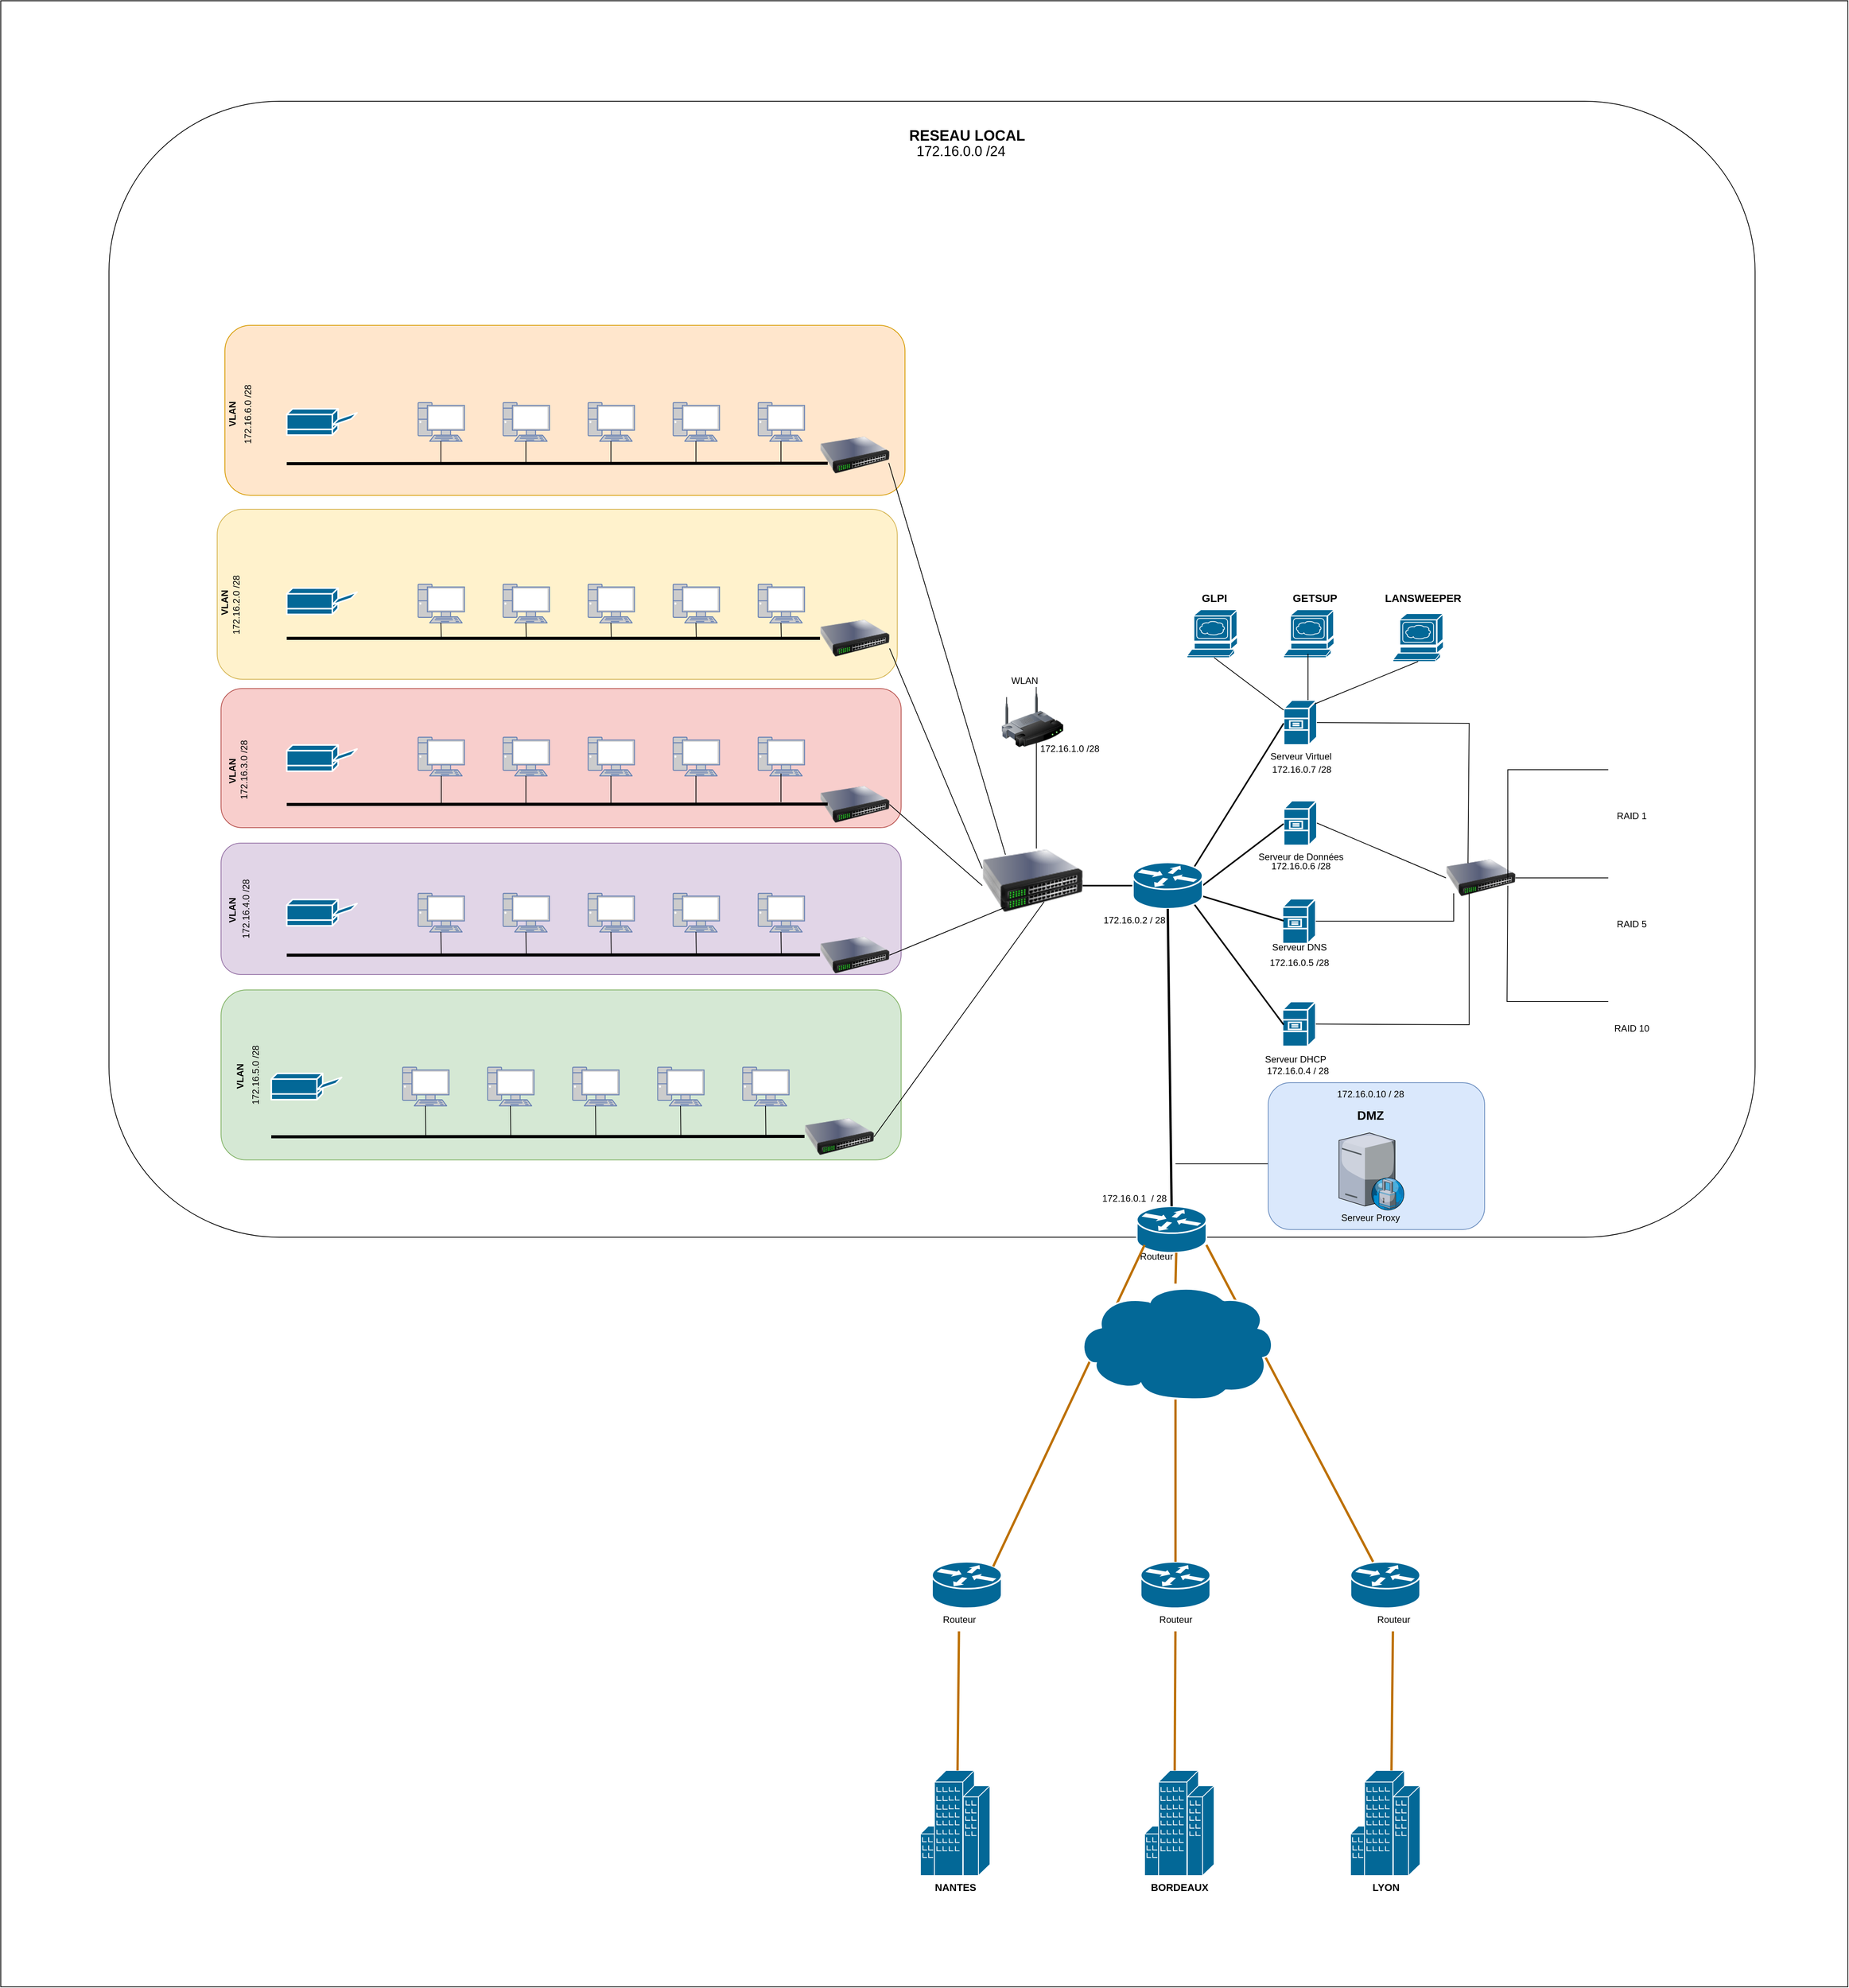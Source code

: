 <mxfile version="21.1.0" type="github">
  <diagram id="6a731a19-8d31-9384-78a2-239565b7b9f0" name="Page-1">
    <mxGraphModel dx="3712" dy="2379" grid="1" gridSize="10" guides="1" tooltips="1" connect="1" arrows="1" fold="1" page="1" pageScale="1" pageWidth="827" pageHeight="1169" background="none" math="0" shadow="0">
      <root>
        <mxCell id="0" />
        <mxCell id="1" parent="0" />
        <mxCell id="ARjc6DBImv_eqJyqPFro-25" value="" style="rounded=0;whiteSpace=wrap;html=1;" parent="1" vertex="1">
          <mxGeometry x="-1040" y="-1020" width="2390" height="2570" as="geometry" />
        </mxCell>
        <mxCell id="ARjc6DBImv_eqJyqPFro-24" value="" style="rounded=1;whiteSpace=wrap;html=1;" parent="1" vertex="1">
          <mxGeometry x="-900" y="-890" width="2130" height="1470" as="geometry" />
        </mxCell>
        <mxCell id="ARjc6DBImv_eqJyqPFro-22" value="" style="rounded=1;whiteSpace=wrap;html=1;fillColor=#d5e8d4;strokeColor=#82b366;" parent="1" vertex="1">
          <mxGeometry x="-755" y="260" width="880" height="220" as="geometry" />
        </mxCell>
        <mxCell id="ARjc6DBImv_eqJyqPFro-21" value="" style="rounded=1;whiteSpace=wrap;html=1;fillColor=#e1d5e7;strokeColor=#9673a6;" parent="1" vertex="1">
          <mxGeometry x="-755" y="70" width="880" height="170" as="geometry" />
        </mxCell>
        <mxCell id="ARjc6DBImv_eqJyqPFro-20" value="" style="rounded=1;whiteSpace=wrap;html=1;fillColor=#f8cecc;strokeColor=#b85450;" parent="1" vertex="1">
          <mxGeometry x="-755" y="-130" width="880" height="180" as="geometry" />
        </mxCell>
        <mxCell id="ARjc6DBImv_eqJyqPFro-19" value="" style="rounded=1;whiteSpace=wrap;html=1;fillColor=#fff2cc;strokeColor=#d6b656;" parent="1" vertex="1">
          <mxGeometry x="-760" y="-362" width="880" height="220" as="geometry" />
        </mxCell>
        <mxCell id="ARjc6DBImv_eqJyqPFro-18" value="" style="rounded=1;whiteSpace=wrap;html=1;fillColor=#ffe6cc;strokeColor=#d79b00;" parent="1" vertex="1">
          <mxGeometry x="-750" y="-600" width="880" height="220" as="geometry" />
        </mxCell>
        <mxCell id="ulOZlzncEij44m-0XtQn-2258" value="" style="shape=mxgraph.cisco.servers.file_server;sketch=0;html=1;pointerEvents=1;dashed=0;fillColor=#036897;strokeColor=#ffffff;strokeWidth=2;verticalLabelPosition=bottom;verticalAlign=top;align=center;outlineConnect=0;" parent="1" vertex="1">
          <mxGeometry x="620" y="-115" width="43" height="58" as="geometry" />
        </mxCell>
        <mxCell id="ulOZlzncEij44m-0XtQn-2259" value="" style="shape=mxgraph.cisco.servers.file_server;sketch=0;html=1;pointerEvents=1;dashed=0;fillColor=#036897;strokeColor=#ffffff;strokeWidth=2;verticalLabelPosition=bottom;verticalAlign=top;align=center;outlineConnect=0;" parent="1" vertex="1">
          <mxGeometry x="620" y="15" width="43" height="58" as="geometry" />
        </mxCell>
        <mxCell id="ulOZlzncEij44m-0XtQn-2260" value="&#xa;&lt;span style=&quot;color: rgba(0, 0, 0, 0); font-family: monospace; font-size: 0px; font-style: normal; font-variant-ligatures: normal; font-variant-caps: normal; font-weight: 400; letter-spacing: normal; orphans: 2; text-align: start; text-indent: 0px; text-transform: none; widows: 2; word-spacing: 0px; -webkit-text-stroke-width: 0px; background-color: rgb(251, 251, 251); text-decoration-thickness: initial; text-decoration-style: initial; text-decoration-color: initial; float: none; display: inline !important;&quot;&gt;%3CmxGraphModel%3E%3Croot%3E%3CmxCell%20id%3D%220%22%2F%3E%3CmxCell%20id%3D%221%22%20parent%3D%220%22%2F%3E%3CmxCell%20id%3D%222%22%20value%3D%22%22%20style%3D%22shape%3Dmxgraph.cisco.servers. file_server%3Bsketch%3D0%3Bhtml%3D1%3BpointerEvents%3D1%3Bdashed%3D0%3BfillColor%3D%23036897%3BstrokeColor%3D%23ffffff%3BstrokeWidth%3D2%3BverticalLabelPosition%3Dbottom%3BverticalAlign%3Dtop%3Balign%3Dcenter%3BoutlineConnect%3D0%3B%22%20vertex%3D%221%22%20%3%221%22 3parent%3D%20%3%22660E%22CmxGeometry%20x%3D%22370%22%20y%3D%2243%22%20width%3D%2258%22%20height%3D%22%22%2as%3D%3geometry%2%3F%3E%2C%3FmxCell%3E" style="shape=mxgraph.cisco.servers.file_server;sketch=0;html=1;pointerEvents=1;dashed=0;fillColor=#036897;strokeColor=#ffffff;strokeWidth=2;verticalLabelPosition=bottom;verticalAlign=top;align=center;outlineConnect=0;" parent="1" vertex="1">
          <mxGeometry x="618.5" y="142" width="43" height="58" as="geometry" />
        </mxCell>
        <mxCell id="ulOZlzncEij44m-0XtQn-2261" value="Serveur Virtuel" style="text;html=1;align=center;verticalAlign=middle;resizable=0;points=[];autosize=1;strokeColor=none;fillColor=none;" parent="1" vertex="1">
          <mxGeometry x="591.5" y="-57" width="100" height="30" as="geometry" />
        </mxCell>
        <mxCell id="ulOZlzncEij44m-0XtQn-2262" value="Serveur de Données" style="text;html=1;align=center;verticalAlign=middle;resizable=0;points=[];autosize=1;strokeColor=none;fillColor=none;" parent="1" vertex="1">
          <mxGeometry x="576.5" y="73" width="130" height="30" as="geometry" />
        </mxCell>
        <mxCell id="ulOZlzncEij44m-0XtQn-2263" value="Serveur DNS" style="text;html=1;align=center;verticalAlign=middle;resizable=0;points=[];autosize=1;strokeColor=none;fillColor=none;" parent="1" vertex="1">
          <mxGeometry x="595" y="190" width="90" height="30" as="geometry" />
        </mxCell>
        <mxCell id="ulOZlzncEij44m-0XtQn-2264" value="&#xa;&lt;span style=&quot;color: rgba(0, 0, 0, 0); font-family: monospace; font-size: 0px; font-style: normal; font-variant-ligatures: normal; font-variant-caps: normal; font-weight: 400; letter-spacing: normal; orphans: 2; text-align: start; text-indent: 0px; text-transform: none; widows: 2; word-spacing: 0px; -webkit-text-stroke-width: 0px; background-color: rgb(251, 251, 251); text-decoration-thickness: initial; text-decoration-style: initial; text-decoration-color: initial; float: none; display: inline !important;&quot;&gt;%3CmxGraphModel%3E%3Croot%3E%3CmxCell%20id%3D%220%22%2F%3E%3CmxCell%20id%3D%221%22%20parent%3D%220%22%2F%3E%3CmxCell%20id%3D%222%22%20value%3D%22%22%20style%3D%22shape%3Dmxgraph.cisco.servers. file_server%3Bsketch%3D0%3Bhtml%3D1%3BpointerEvents%3D1%3Bdashed%3D0%3BfillColor%3D%23036897%3BstrokeColor%3D%23ffffff%3BstrokeWidth%3D2%3BverticalLabelPosition%3Dbottom%3BverticalAlign%3Dtop%3Balign%3Dcenter%3BoutlineConnect%3D0%3B%22%20vertex%3D%221%22%20%3%221%22 3parent%3D%20%3%22660E%22CmxGeometry%20x%3D%22370%22%20y%3D%2243%22%20width%3D%2258%22%20height%3D%22%22%2as%3D%3geometry%2%3F%3E%2C%3FmxCell%3E" style="shape=mxgraph.cisco.servers.file_server;sketch=0;html=1;pointerEvents=1;dashed=0;fillColor=#036897;strokeColor=#ffffff;strokeWidth=2;verticalLabelPosition=bottom;verticalAlign=top;align=center;outlineConnect=0;" parent="1" vertex="1">
          <mxGeometry x="618.5" y="275" width="43" height="58" as="geometry" />
        </mxCell>
        <mxCell id="ulOZlzncEij44m-0XtQn-2265" value="Serveur DHCP" style="text;html=1;align=center;verticalAlign=middle;resizable=0;points=[];autosize=1;strokeColor=none;fillColor=none;" parent="1" vertex="1">
          <mxGeometry x="585" y="335" width="100" height="30" as="geometry" />
        </mxCell>
        <mxCell id="ulOZlzncEij44m-0XtQn-2267" value="" style="endArrow=none;html=1;rounded=0;strokeWidth=2;exitX=0.88;exitY=0.1;exitDx=0;exitDy=0;exitPerimeter=0;" parent="1" edge="1" source="avaTUiPyHtD6kDOGIgVd-17">
          <mxGeometry width="50" height="50" relative="1" as="geometry">
            <mxPoint x="480" y="-85" as="sourcePoint" />
            <mxPoint x="620" y="-85" as="targetPoint" />
          </mxGeometry>
        </mxCell>
        <mxCell id="ulOZlzncEij44m-0XtQn-2268" value="" style="endArrow=none;html=1;rounded=0;strokeWidth=2;exitX=0.88;exitY=0.9;exitDx=0;exitDy=0;exitPerimeter=0;" parent="1" edge="1" source="avaTUiPyHtD6kDOGIgVd-17">
          <mxGeometry width="50" height="50" relative="1" as="geometry">
            <mxPoint x="480" y="305" as="sourcePoint" />
            <mxPoint x="620" y="305" as="targetPoint" />
          </mxGeometry>
        </mxCell>
        <mxCell id="ulOZlzncEij44m-0XtQn-2269" value="" style="endArrow=none;html=1;rounded=0;strokeWidth=2;" parent="1" edge="1" source="avaTUiPyHtD6kDOGIgVd-17">
          <mxGeometry width="50" height="50" relative="1" as="geometry">
            <mxPoint x="480" y="170.5" as="sourcePoint" />
            <mxPoint x="620" y="170.5" as="targetPoint" />
          </mxGeometry>
        </mxCell>
        <mxCell id="ulOZlzncEij44m-0XtQn-2270" value="&#xa;&lt;span style=&quot;color: rgba(0, 0, 0, 0); font-family: monospace; font-size: 0px; font-style: normal; font-variant-ligatures: normal; font-variant-caps: normal; font-weight: 400; letter-spacing: normal; orphans: 2; text-align: start; text-indent: 0px; text-transform: none; widows: 2; word-spacing: 0px; -webkit-text-stroke-width: 0px; background-color: rgb(251, 251, 251); text-decoration-thickness: initial; text-decoration-style: initial; text-decoration-color: initial; float: none; display: inline !important;&quot;&gt;%3CmxGraphModel%3E%3Croot%3E%3CmxCell%20id%3D%220%22%2F%3E%3CmxCell%20id%3D%221%22%20parent%3D%220%22%2F%3E%3CmxCell%20id%3D%222%22%20value%3D%22%22%20style%3D%22endArrow%3Dnone%3Bhtml%3D1%3Brounded%3D0%3BstrokeWidth%3D2%3B%22%20edge%3D%221%22%20parent%3D%221%22%3E%3CmxGeometry%20width%3D%2250%22%20height%3D%2250%22%20relative%3D%221%22%20as%3D%22geometry%22%3E%3CmxPoint%20x%3D%22520%22% 20y%3D%22280%22%20as%3D%22sourcePoint%22%2F%3E%3CmxPoint%20x%3D%22660%22%20y%3D%22280%22%20as%3D%22targetPoint%22%2F%3E%3C%2FmxGeometry%3E%3C%2FmxCell%3E%3C%2Froot%3E%3C%2FmxGraphModel%3E" style="endArrow=none;html=1;rounded=0;strokeWidth=2;exitX=1;exitY=0.5;exitDx=0;exitDy=0;exitPerimeter=0;" parent="1" edge="1" source="avaTUiPyHtD6kDOGIgVd-17">
          <mxGeometry width="50" height="50" relative="1" as="geometry">
            <mxPoint x="480" y="45" as="sourcePoint" />
            <mxPoint x="620" y="45" as="targetPoint" />
          </mxGeometry>
        </mxCell>
        <mxCell id="ulOZlzncEij44m-0XtQn-2271" value="" style="image;html=1;image=img/lib/clip_art/networking/Switch_128x128.png" parent="1" vertex="1">
          <mxGeometry x="230" y="85" width="130" height="80" as="geometry" />
        </mxCell>
        <mxCell id="ulOZlzncEij44m-0XtQn-2272" value="&#xa;&lt;span style=&quot;color: rgba(0, 0, 0, 0); font-family: monospace; font-size: 0px; font-style: normal; font-variant-ligatures: normal; font-variant-caps: normal; font-weight: 400; letter-spacing: normal; orphans: 2; text-align: start; text-indent: 0px; text-transform: none; widows: 2; word-spacing: 0px; -webkit-text-stroke-width: 0px; background-color: rgb(251, 251, 251); text-decoration-thickness: initial; text-decoration-style: initial; text-decoration-color: initial; float: none; display: inline !important;&quot;&gt;%3CmxGraphModel%3E%3Croot%3E%3CmxCell%20id%3D%220%22%2F%3E%3CmxCell%20id%3D%221%22%20parent%3D%220%22%2F%3E%3CmxCell%20id%3D%222%22%20value%3D%22%22%20style%3D%22image%3Bhtml%3D1%3Bimage %3Dimg%2Flib%2Fclip_art%2Fnetworking%2FSwitch_128x128.png%22%20vertex%3D%221%22%20parent%3D%221%22%3E%3CmxGeometry%20x%3D%22270%22%20y%3D%22308%22%20width%3D%22130%22%20height%3D%2280%22%20as%3D%22geometry%22% 2F%3E%3C%2FmxCell%3E%3C%2Froot%3E%3C%2FmxGraphModel%3E" style="image;html=1;image=img/lib/clip_art/networking/Switch_128x128.png" parent="1" vertex="1">
          <mxGeometry x="230" y="73" width="130" height="80" as="geometry" />
        </mxCell>
        <mxCell id="ulOZlzncEij44m-0XtQn-2274" value="&#xa;&lt;span style=&quot;color: rgba(0, 0, 0, 0); font-family: monospace; font-size: 0px; font-style: normal; font-variant-ligatures: normal; font-variant-caps: normal; font-weight: 400; letter-spacing: normal; orphans: 2; text-align: start; text-indent: 0px; text-transform: none; widows: 2; word-spacing: 0px; -webkit-text-stroke-width: 0px; background-color: rgb(251, 251, 251); text-decoration-thickness: initial; text-decoration-style: initial; text-decoration-color: initial; float: none; display: inline !important;&quot;&gt;%3CmxGraphModel%3E%3Croot%3E%3CmxCell%20id%3D%220%22%2F%3E%3CmxCell%20id%3D%221%22%20parent%3D%220%22%2F%3E%3CmxCell%20id%3D%222%22%20value%3D%22%22%20style%3D%22endArrow%3Dnone%3Bhtml%3D1%3Brounded%3D0%3BstrokeWidth%3D2%3B%22%20edge%3D%221%22%20parent%3D%221%22%3E%3CmxGeometry%20width%3D%2250%22%20height%3D%2250%22%20relative%3D%221%22%20as%3D%22geometry%22%3E%3CmxPoint%20x%3D%22520%22% 20y%3D%22280%22%20as%3D%22sourcePoint%22%2F%3E%3CmxPoint%20x%3D%22660%22%20y%3D%22280%22%20as%3D%22targetPoint%22%2F%3E%3C%2FmxGeometry%3E%3C%2FmxCell%3E%3C%2Froot%3E%3C%2FmxGraphModel%3E" style="endArrow=none;html=1;rounded=0;strokeWidth=2;" parent="1" edge="1" source="avaTUiPyHtD6kDOGIgVd-17">
          <mxGeometry width="50" height="50" relative="1" as="geometry">
            <mxPoint x="360" y="125" as="sourcePoint" />
            <mxPoint x="480" y="126" as="targetPoint" />
          </mxGeometry>
        </mxCell>
        <mxCell id="ulOZlzncEij44m-0XtQn-2275" value="&#xa;&lt;span style=&quot;color: rgba(0, 0, 0, 0); font-family: monospace; font-size: 0px; font-style: normal; font-variant-ligatures: normal; font-variant-caps: normal; font-weight: 400; letter-spacing: normal; orphans: 2; text-align: start; text-indent: 0px; text-transform: none; widows: 2; word-spacing: 0px; -webkit-text-stroke-width: 0px; background-color: rgb(251, 251, 251); text-decoration-thickness: initial; text-decoration-style: initial; text-decoration-color: initial; float: none; display: inline !important;&quot;&gt;%3CmxGraphModel%3E%3Croot%3E%3CmxCell%20id%3D%220%22%2F%3E%3CmxCell%20id%3D%221%22%20parent%3D%220%22%2F%3E%3CmxCell%20id%3D%222%22%20value%3D%22%26%2310%3B%26lt%3Bspan%20style%3D%26quot%3Bcolor%3A%20rgba(0%2C%200%2C%200%2C%200)%3B%20font-family%3A%20monospace%3B%20font-size%3A%200px%3B%20font-style%3A%20normal%3B%20font-variant-ligatures%3A%20normal%3B%20font-variant-caps%3A%20normal%3B%20font-weight%3A%20400%3B%20letter-spacing%3A% 20normal%3B%20orphans%3A%202%3B%20text-align%3A%20start%3B%20text-indent%3A%200px%3B%20text-transform%3A%20none%3B%20widows%3A%202%3B%20word-spacing%3A%200px%3B%20-webkit-text-stroke-width%3A%200px%3B%20background-color%3A%20rgb(251%2C%20251%2C%20251)%3B%20text-decoration-thickness%3A%20initial%3B%20text-decoration-style%3A%20initial%3B%20text-decoration-color%3A%20initial%3B%20float%3A%20none%3B%20display%3A%20inline%20! important%3B%26quot%3B%26gt%3B%253CmxGraphModel%253E%253Croot%253E%253CmxCell%2520id%253D%25220%2522%252F%253E%253CmxCell%2520id%253D%25221%2522%2520parent%253D%25220%2522%252F%253E%253CmxCell%2520id%253D%25222%2522%2520value%253D%2522%2522%2520style%253D%2522image%253Bhtml%253D1%253Bimage%20%253Dimg%252Flib%252Fclip_art%252Fnetworking%252FSwitch_128x128. png%2522%2520vertex%253D%25221%2522%2520parent%253D%25221%2522%253E%253CmxGeometry%2520x%253D%2522270%2522%2520y%253D%2522308%2522%2520width%253D%2522130%2522%2520height%253D%252280height%2522D%2520&amp;amp;253&amp;amp;2522&amp;amp;2522&amp;amp;25d&amp;amp;202d&amp;amp;253width%253%252d%253d%253d&amp;amp;252height%253D%253&amp;amp;252width%253d%22height%20&amp;amp;3height%22D%3&amp;amp;3height%1D%3&amp;amp;3height%2&amp;amp;2&amp;amp;2height%2D%128%128%22as%20D%3geometry%221%22%20F%3E%221C%22FmxCell%3E%3C%20Froot%3E" style="image;html=1;image=img/lib/clip_art/networking/Switch_128x128.png" parent="1" vertex="1">
          <mxGeometry x="20" y="-472" width="90" height="80" as="geometry" />
        </mxCell>
        <mxCell id="ulOZlzncEij44m-0XtQn-2276" value="&#xa;&lt;span style=&quot;color: rgba(0, 0, 0, 0); font-family: monospace; font-size: 0px; font-style: normal; font-variant-ligatures: normal; font-variant-caps: normal; font-weight: 400; letter-spacing: normal; orphans: 2; text-align: start; text-indent: 0px; text-transform: none; widows: 2; word-spacing: 0px; -webkit-text-stroke-width: 0px; background-color: rgb(251, 251, 251); text-decoration-thickness: initial; text-decoration-style: initial; text-decoration-color: initial; float: none; display: inline !important;&quot;&gt;%3CmxGraphModel%3E%3Croot%3E%3CmxCell%20id%3D%220%22%2F%3E%3CmxCell%20id%3D%221%22%20parent%3D%220%22%2F%3E%3CmxCell%20id%3D%222%22%20value%3D%22%26%2310%3B%26lt%3Bspan%20style%3D%26quot%3Bcolor%3A%20rgba(0%2C%200%2C%200%2C%200)%3B%20font-family%3A%20monospace%3B%20font-size%3A%200px%3B%20font-style%3A%20normal%3B%20font-variant-ligatures%3A%20normal%3B%20font-variant-caps%3A%20normal%3B%20font-weight%3A%20400%3B%20letter-spacing%3A% 20normal%3B%20orphans%3A%202%3B%20text-align%3A%20start%3B%20text-indent%3A%200px%3B%20text-transform%3A%20none%3B%20widows%3A%202%3B%20word-spacing%3A%200px%3B%20-webkit-text-stroke-width%3A%200px%3B%20background-color%3A%20rgb(251%2C%20251%2C%20251)%3B%20text-decoration-thickness%3A%20initial%3B%20text-decoration-style%3A%20initial%3B%20text-decoration-color%3A%20initial%3B%20float%3A%20none%3B%20display%3A%20inline%20! important%3B%26quot%3B%26gt%3B%253CmxGraphModel%253E%253Croot%253E%253CmxCell%2520id%253D%25220%2522%252F%253E%253CmxCell%2520id%253D%25221%2522%2520parent%253D%25220%2522%252F%253E%253CmxCell%2520id%253D%25222%2522%2520value%253D%2522%2522%2520style%253D%2522image%253Bhtml%253D1%253Bimage%20%253Dimg%252Flib%252Fclip_art%252Fnetworking%252FSwitch_128x128. png%2522%2520vertex%253D%25221%2522%2520parent%253D%25221%2522%253E%253CmxGeometry%2520x%253D%2522270%2522%2520y%253D%2522308%2522%2520width%253D%2522130%2522%2520height%253D%252280height%2522D%2520&amp;amp;253&amp;amp;2522&amp;amp;2522&amp;amp;25d&amp;amp;202d&amp;amp;253width%253%252d%253d%253d&amp;amp;252height%253D%253&amp;amp;252width%253d%22height%20&amp;amp;3height%22D%3&amp;amp;3height%1D%3&amp;amp;3height%2&amp;amp;2&amp;amp;2height%2D%128%128%22as%20D%3geometry%221%22%20F%3E%221C%22FmxCell%3E%3C%20Froot%3E" style="image;html=1;image=img/lib/clip_art/networking/Switch_128x128.png" parent="1" vertex="1">
          <mxGeometry x="20" y="-235" width="90" height="80" as="geometry" />
        </mxCell>
        <mxCell id="ulOZlzncEij44m-0XtQn-2277" value="&#xa;&lt;span style=&quot;color: rgba(0, 0, 0, 0); font-family: monospace; font-size: 0px; font-style: normal; font-variant-ligatures: normal; font-variant-caps: normal; font-weight: 400; letter-spacing: normal; orphans: 2; text-align: start; text-indent: 0px; text-transform: none; widows: 2; word-spacing: 0px; -webkit-text-stroke-width: 0px; background-color: rgb(251, 251, 251); text-decoration-thickness: initial; text-decoration-style: initial; text-decoration-color: initial; float: none; display: inline !important;&quot;&gt;%3CmxGraphModel%3E%3Croot%3E%3CmxCell%20id%3D%220%22%2F%3E%3CmxCell%20id%3D%221%22%20parent%3D%220%22%2F%3E%3CmxCell%20id%3D%222%22%20value%3D%22%26%2310%3B%26lt%3Bspan%20style%3D%26quot%3Bcolor%3A%20rgba(0%2C%200%2C%200%2C%200)%3B%20font-family%3A%20monospace%3B%20font-size%3A%200px%3B%20font-style%3A%20normal%3B%20font-variant-ligatures%3A%20normal%3B%20font-variant-caps%3A%20normal%3B%20font-weight%3A%20400%3B%20letter-spacing%3A% 20normal%3B%20orphans%3A%202%3B%20text-align%3A%20start%3B%20text-indent%3A%200px%3B%20text-transform%3A%20none%3B%20widows%3A%202%3B%20word-spacing%3A%200px%3B%20-webkit-text-stroke-width%3A%200px%3B%20background-color%3A%20rgb(251%2C%20251%2C%20251)%3B%20text-decoration-thickness%3A%20initial%3B%20text-decoration-style%3A%20initial%3B%20text-decoration-color%3A%20initial%3B%20float%3A%20none%3B%20display%3A%20inline%20! important%3B%26quot%3B%26gt%3B%253CmxGraphModel%253E%253Croot%253E%253CmxCell%2520id%253D%25220%2522%252F%253E%253CmxCell%2520id%253D%25221%2522%2520parent%253D%25220%2522%252F%253E%253CmxCell%2520id%253D%25222%2522%2520id%253%2522id%2526value%252310D%253%2526%253%2520B%253lt%2526Bspan%253style%253D%2520quot%0Bcolor%252A%25200rgba(252%25200C%252%25200C%253%2520C%253)%2520B%253font-family%2520A%253monospace%25200B%253font-size%2520A%253px%2520B%253font-style%2520A% 253normal%2520B%253font-variant-ligatures%2520A%253normal%2520B%253font-variant-caps%2520A%253normal%2520400B%253font-weight%2520A%253%25B%2020letter-spacing%253A%2520%253normal%25202B%253orphans%2520A%253%2520B%253text-align%2520A; 253A %25200start%253B%2520text-indent%253A%2520px%253B%2520text-transform%253A%25202none%253B%2520widows%253A%25200%253B%2520word-spacing%253A%25200px%253B%2520-webkit-text-stroke-width%253A%2520px%251B%252background-color% 2520251A%252rgb(2520251%253C%2520%253C%2520)%253B%2520text-decoration-thickness%253A%2520initial%253B%2520text-decoration-style%253A%2520initial%253B%2520text-decoration-color%253A%2520initial%253B%2520float%253A%2520none%2520B%20display%253A%2526inline%253! %2526important%253B%25253quot%25253B%25253gt%25253B%25253CmxGraphModel%252520E%25253Croot%2525220E%252522CmxCell%25252id%25253D%25253%252520%25253F%2525221E%252522CmxCell%252520id%25253D%2525220%252522%25252parent%25253D%25253%252520D% %25253%2525222F%252522E%252520CmxCell%25253id%252522D%252522%252520%25253value%252522D%25253%25253%1style%25253D%2520image%25253Bhtml%25252D25252%25252Bimage%25252%128Dimg%128Flib%20Fclip_art%252522Fnetworking%252520FSwitch_ 25253x2525221. %252522png%252520%25253vertex%2525221D%252522%25253%25253parent%252520D%25253%252522270%252522E%252520CmxGeometry%25253x%252522308D%252522%252520%25253y%252522130D%252522%252520%25253width%25252280D%252522%252520%26height%3D%3D%253D%26D%3D%3D%2522D%26D%3D%3D%2522%26D%3D%3D%25D%26d%3d%3d%202d%26d%3d%3d%253d%25253d%25252&amp;amp;25253D%25253%26D%3D%3D%252D%25253D%25253D%26D%3D%3D%252D%25253D%2522D%2520D%26D%3D%3&amp;amp;3D%2522D%253D%26height%3D%3%3amp%251Bamp%253B26%3amp%3Bamp%3B252%26amp%3Bamp%3B2%26amp%3Bamp%3B2d%252amp%25128Bamp%25128B2522d%2520amp%253Bamp%25221B2522width%2520%253d%25221d%2522d%253amp%253Bamp%2520B253height%22D%20%3amp%22Bamp% 3B3width%1d%3height%3%2amp%2Bamp%2B2height%128D%128%22amp%20Bamp%3B221height%22D%20%3amp%221Bamp%22B3height%3%20amp%3Bamp%2290B22%20amp%3Bamp%22370B22height%20D%3%2290%22%20%3%2280%22%20%3%22%22as%2D%3geometry%3%2%3F%3E%2C%3FmxCell%3E" style="image;html=1;image=img/lib/clip_art/networking/Switch_128x128.png" parent="1" vertex="1">
          <mxGeometry x="20" y="-20" width="90" height="80" as="geometry" />
        </mxCell>
        <mxCell id="ulOZlzncEij44m-0XtQn-2278" value="&#xa;&lt;span style=&quot;color: rgba(0, 0, 0, 0); font-family: monospace; font-size: 0px; font-style: normal; font-variant-ligatures: normal; font-variant-caps: normal; font-weight: 400; letter-spacing: normal; orphans: 2; text-align: start; text-indent: 0px; text-transform: none; widows: 2; word-spacing: 0px; -webkit-text-stroke-width: 0px; background-color: rgb(251, 251, 251); text-decoration-thickness: initial; text-decoration-style: initial; text-decoration-color: initial; float: none; display: inline !important;&quot;&gt;%3CmxGraphModel%3E%3Croot%3E%3CmxCell%20id%3D%220%22%2F%3E%3CmxCell%20id%3D%221%22%20parent%3D%220%22%2F%3E%3CmxCell%20id%3D%222%22%20value%3D%22%26%2310%3B%26lt%3Bspan%20style%3D%26quot%3Bcolor%3A%20rgba(0%2C%200%2C%200%2C%200)%3B%20font-family%3A%20monospace%3B%20font-size%3A%200px%3B%20font-style%3A%20normal%3B%20font-variant-ligatures%3A%20normal%3B%20font-variant-caps%3A%20normal%3B%20font-weight%3A%20400%3B%20letter-spacing%3A% 20normal%3B%20orphans%3A%202%3B%20text-align%3A%20start%3B%20text-indent%3A%200px%3B%20text-transform%3A%20none%3B%20widows%3A%202%3B%20word-spacing%3A%200px%3B%20-webkit-text-stroke-width%3A%200px%3B%20background-color%3A%20rgb(251%2C%20251%2C%20251)%3B%20text-decoration-thickness%3A%20initial%3B%20text-decoration-style%3A%20initial%3B%20text-decoration-color%3A%20initial%3B%20float%3A%20none%3B%20display%3A%20inline%20! important%3B%26quot%3B%26gt%3B%253CmxGraphModel%253E%253Croot%253E%253CmxCell%2520id%253D%25220%2522%252F%253E%253CmxCell%2520id%253D%25221%2522%2520parent%253D%25220%2522%252F%253E%253CmxCell%2520id%253D%25222%2522%2520value%253D%2522%2522%2520style%253D%2522image%253Bhtml%253D1%253Bimage%20%253Dimg%252Flib%252Fclip_art%252Fnetworking%252FSwitch_128x128. png%2522%2520vertex%253D%25221%2522%2520parent%253D%25221%2522%253E%253CmxGeometry%2520x%253D%2522270%2522%2520y%253D%2522308%2522%2520width%253D%2522130%2522%2520height%253D%252280height%2522D%2520&amp;amp;253&amp;amp;2522&amp;amp;2522&amp;amp;25d&amp;amp;202d&amp;amp;253width%253%252d%253d%253d&amp;amp;252height%253D%253&amp;amp;252width%253d%22height%20&amp;amp;3height%22D%3&amp;amp;3height%1D%3&amp;amp;3height%2&amp;amp;2&amp;amp;2height%2D%128%128%22as%20D%3geometry%221%22%20F%3E%221C%22FmxCell%3E%3C%20Froot%3E" style="image;html=1;image=img/lib/clip_art/networking/Switch_128x128.png" parent="1" vertex="1">
          <mxGeometry x="20" y="175" width="90" height="80" as="geometry" />
        </mxCell>
        <mxCell id="ulOZlzncEij44m-0XtQn-2279" value="&#xa;&lt;span style=&quot;color: rgba(0, 0, 0, 0); font-family: monospace; font-size: 0px; font-style: normal; font-variant-ligatures: normal; font-variant-caps: normal; font-weight: 400; letter-spacing: normal; orphans: 2; text-align: start; text-indent: 0px; text-transform: none; widows: 2; word-spacing: 0px; -webkit-text-stroke-width: 0px; background-color: rgb(251, 251, 251); text-decoration-thickness: initial; text-decoration-style: initial; text-decoration-color: initial; float: none; display: inline !important;&quot;&gt;%3CmxGraphModel%3E%3Croot%3E%3CmxCell%20id%3D%220%22%2F%3E%3CmxCell%20id%3D%221%22%20parent%3D%220%22%2F%3E%3CmxCell%20id%3D%222%22%20value%3D%22%26%2310%3B%26lt%3Bspan%20style%3D%26quot%3Bcolor%3A%20rgba(0%2C%200%2C%200%2C%200)%3B%20font-family%3A%20monospace%3B%20font-size%3A%200px%3B%20font-style%3A%20normal%3B%20font-variant-ligatures%3A%20normal%3B%20font-variant-caps%3A%20normal%3B%20font-weight%3A%20400%3B%20letter-spacing%3A% 20normal%3B%20orphans%3A%202%3B%20text-align%3A%20start%3B%20text-indent%3A%200px%3B%20text-transform%3A%20none%3B%20widows%3A%202%3B%20word-spacing%3A%200px%3B%20-webkit-text-stroke-width%3A%200px%3B%20background-color%3A%20rgb(251%2C%20251%2C%20251)%3B%20text-decoration-thickness%3A%20initial%3B%20text-decoration-style%3A%20initial%3B%20text-decoration-color%3A%20initial%3B%20float%3A%20none%3B%20display%3A%20inline%20! important%3B%26quot%3B%26gt%3B%253CmxGraphModel%253E%253Croot%253E%253CmxCell%2520id%253D%25220%2522%252F%253E%253CmxCell%2520id%253D%25221%2522%2520parent%253D%25220%2522%252F%253E%253CmxCell%2520id%253D%25222%2522%2520value%253D%2522%2522%2520style%253D%2522image%253Bhtml%253D1%253Bimage%20%253Dimg%252Flib%252Fclip_art%252Fnetworking%252FSwitch_128x128. png%2522%2520vertex%253D%25221%2522%2520parent%253D%25221%2522%253E%253CmxGeometry%2520x%253D%2522270%2522%2520y%253D%2522308%2522%2520width%253D%2522130%2522%2520height%253D%252280height%2522D%2520&amp;amp;253&amp;amp;2522&amp;amp;2522&amp;amp;25d&amp;amp;202d&amp;amp;253width%253%252d%253d%253d&amp;amp;252height%253D%253&amp;amp;252width%253d%22height%20&amp;amp;3height%22D%3&amp;amp;3height%1D%3&amp;amp;3height%2&amp;amp;2&amp;amp;2height%2D%128%128%22as%20D%3geometry%221%22%20F%3E%221C%22FmxCell%3E%3C%20Froot%3E" style="image;html=1;image=img/lib/clip_art/networking/Switch_128x128.png" parent="1" vertex="1">
          <mxGeometry y="410" width="90" height="80" as="geometry" />
        </mxCell>
        <mxCell id="ulOZlzncEij44m-0XtQn-2280" value="" style="endArrow=none;html=1;rounded=0;exitX=1;exitY=0.5;exitDx=0;exitDy=0;" parent="1" source="ulOZlzncEij44m-0XtQn-2277" edge="1">
          <mxGeometry width="50" height="50" relative="1" as="geometry">
            <mxPoint x="180" y="175" as="sourcePoint" />
            <mxPoint x="230" y="125" as="targetPoint" />
          </mxGeometry>
        </mxCell>
        <mxCell id="ulOZlzncEij44m-0XtQn-2281" value="" style="endArrow=none;html=1;rounded=0;exitX=1;exitY=0.663;exitDx=0;exitDy=0;exitPerimeter=0;" parent="1" source="ulOZlzncEij44m-0XtQn-2276" edge="1">
          <mxGeometry width="50" height="50" relative="1" as="geometry">
            <mxPoint x="140" y="153" as="sourcePoint" />
            <mxPoint x="230" y="103" as="targetPoint" />
            <Array as="points" />
          </mxGeometry>
        </mxCell>
        <mxCell id="ulOZlzncEij44m-0XtQn-2282" value="" style="endArrow=none;html=1;rounded=0;exitX=0.989;exitY=0.625;exitDx=0;exitDy=0;exitPerimeter=0;" parent="1" source="ulOZlzncEij44m-0XtQn-2275" edge="1">
          <mxGeometry width="50" height="50" relative="1" as="geometry">
            <mxPoint x="170" y="135" as="sourcePoint" />
            <mxPoint x="260" y="85" as="targetPoint" />
          </mxGeometry>
        </mxCell>
        <mxCell id="ulOZlzncEij44m-0XtQn-2283" value="" style="endArrow=none;html=1;rounded=0;exitX=1;exitY=0.5;exitDx=0;exitDy=0;" parent="1" source="ulOZlzncEij44m-0XtQn-2278" edge="1">
          <mxGeometry width="50" height="50" relative="1" as="geometry">
            <mxPoint x="170" y="203" as="sourcePoint" />
            <mxPoint x="260" y="153" as="targetPoint" />
          </mxGeometry>
        </mxCell>
        <mxCell id="ulOZlzncEij44m-0XtQn-2284" value="" style="endArrow=none;html=1;rounded=0;exitX=1;exitY=0.5;exitDx=0;exitDy=0;" parent="1" source="ulOZlzncEij44m-0XtQn-2279" edge="1">
          <mxGeometry width="50" height="50" relative="1" as="geometry">
            <mxPoint x="220" y="196" as="sourcePoint" />
            <mxPoint x="310" y="146" as="targetPoint" />
          </mxGeometry>
        </mxCell>
        <mxCell id="ulOZlzncEij44m-0XtQn-2285" value="" style="endArrow=none;html=1;rounded=0;entryX=0;entryY=0.5;entryDx=0;entryDy=0;strokeWidth=4;" parent="1" target="ulOZlzncEij44m-0XtQn-2276" edge="1">
          <mxGeometry width="50" height="50" relative="1" as="geometry">
            <mxPoint x="-670" y="-195" as="sourcePoint" />
            <mxPoint x="-70" y="-205" as="targetPoint" />
            <Array as="points">
              <mxPoint x="-150" y="-195" />
            </Array>
          </mxGeometry>
        </mxCell>
        <mxCell id="ulOZlzncEij44m-0XtQn-2286" value="" style="endArrow=none;html=1;rounded=0;entryX=0;entryY=0.5;entryDx=0;entryDy=0;strokeWidth=4;" parent="1" edge="1">
          <mxGeometry width="50" height="50" relative="1" as="geometry">
            <mxPoint x="-670" y="20" as="sourcePoint" />
            <mxPoint x="30" y="19.5" as="targetPoint" />
          </mxGeometry>
        </mxCell>
        <mxCell id="ulOZlzncEij44m-0XtQn-2287" value="" style="endArrow=none;html=1;rounded=0;entryX=0;entryY=0.5;entryDx=0;entryDy=0;strokeWidth=4;" parent="1" edge="1">
          <mxGeometry width="50" height="50" relative="1" as="geometry">
            <mxPoint x="-670" y="-421" as="sourcePoint" />
            <mxPoint x="30" y="-421.5" as="targetPoint" />
          </mxGeometry>
        </mxCell>
        <mxCell id="ulOZlzncEij44m-0XtQn-2288" value="" style="endArrow=none;html=1;rounded=0;entryX=0;entryY=0.5;entryDx=0;entryDy=0;strokeWidth=4;" parent="1" edge="1">
          <mxGeometry width="50" height="50" relative="1" as="geometry">
            <mxPoint x="-690" y="450" as="sourcePoint" />
            <mxPoint y="449.5" as="targetPoint" />
          </mxGeometry>
        </mxCell>
        <mxCell id="ulOZlzncEij44m-0XtQn-2289" value="" style="endArrow=none;html=1;rounded=0;entryX=0;entryY=0.5;entryDx=0;entryDy=0;strokeWidth=4;" parent="1" edge="1">
          <mxGeometry width="50" height="50" relative="1" as="geometry">
            <mxPoint x="-670" y="215" as="sourcePoint" />
            <mxPoint x="20" y="214.5" as="targetPoint" />
          </mxGeometry>
        </mxCell>
        <mxCell id="ulOZlzncEij44m-0XtQn-2290" value="&#xa;&lt;span style=&quot;color: rgba(0, 0, 0, 0); font-family: monospace; font-size: 0px; font-style: normal; font-variant-ligatures: normal; font-variant-caps: normal; font-weight: 400; letter-spacing: normal; orphans: 2; text-align: start; text-indent: 0px; text-transform: none; widows: 2; word-spacing: 0px; -webkit-text-stroke-width: 0px; background-color: rgb(251, 251, 251); text-decoration-thickness: initial; text-decoration-style: initial; text-decoration-color: initial; float: none; display: inline !important;&quot;&gt;%3CmxGraphModel%3E%3Croot%3E%3CmxCell%20id%3D%220%22%2F%3E%3CmxCell%20id%3D%221%22%20parent%3D%220%22%2F%3E" style="fontColor=#0066CC;verticalAlign=top;verticalLabelPosition=bottom;labelPosition=center;align=center;html=1;outlineConnect=0;fillColor=#CCCCCC;strokeColor=#6881B3;gradientColor=none;gradientDirection=north;strokeWidth=2;shape=mxgraph.networks.pc;" parent="1" vertex="1">
          <mxGeometry x="-390" y="-265" width="60" height="50" as="geometry" />
        </mxCell>
        <mxCell id="ulOZlzncEij44m-0XtQn-2291" value="" style="fontColor=#0066CC;verticalAlign=top;verticalLabelPosition=bottom;labelPosition=center;align=center;html=1;outlineConnect=0;fillColor=#CCCCCC;strokeColor=#6881B3;gradientColor=none;gradientDirection=north;strokeWidth=2;shape=mxgraph.networks.pc;" parent="1" vertex="1">
          <mxGeometry x="-280" y="-265" width="60" height="50" as="geometry" />
        </mxCell>
        <mxCell id="ulOZlzncEij44m-0XtQn-2292" value="" style="fontColor=#0066CC;verticalAlign=top;verticalLabelPosition=bottom;labelPosition=center;align=center;html=1;outlineConnect=0;fillColor=#CCCCCC;strokeColor=#6881B3;gradientColor=none;gradientDirection=north;strokeWidth=2;shape=mxgraph.networks.pc;" parent="1" vertex="1">
          <mxGeometry x="-170" y="-265" width="60" height="50" as="geometry" />
        </mxCell>
        <mxCell id="ulOZlzncEij44m-0XtQn-2293" value="" style="fontColor=#0066CC;verticalAlign=top;verticalLabelPosition=bottom;labelPosition=center;align=center;html=1;outlineConnect=0;fillColor=#CCCCCC;strokeColor=#6881B3;gradientColor=none;gradientDirection=north;strokeWidth=2;shape=mxgraph.networks.pc;" parent="1" vertex="1">
          <mxGeometry x="-60" y="-265" width="60" height="50" as="geometry" />
        </mxCell>
        <mxCell id="ulOZlzncEij44m-0XtQn-2294" value="&#xa;&lt;span style=&quot;color: rgba(0, 0, 0, 0); font-family: monospace; font-size: 0px; font-style: normal; font-variant-ligatures: normal; font-variant-caps: normal; font-weight: 400; letter-spacing: normal; orphans: 2; text-align: start; text-indent: 0px; text-transform: none; widows: 2; word-spacing: 0px; -webkit-text-stroke-width: 0px; background-color: rgb(251, 251, 251); text-decoration-thickness: initial; text-decoration-style: initial; text-decoration-color: initial; float: none; display: inline !important;&quot;&gt;%3CmxGraphModel%3E%3Croot%3E%3CmxCell%20id%3D%220%22%2F%3E%3CmxCell%20id%3D%221%22%20parent%3D%220%22%2F%3E" style="fontColor=#0066CC;verticalAlign=top;verticalLabelPosition=bottom;labelPosition=center;align=center;html=1;outlineConnect=0;fillColor=#CCCCCC;strokeColor=#6881B3;gradientColor=none;gradientDirection=north;strokeWidth=2;shape=mxgraph.networks.pc;" parent="1" vertex="1">
          <mxGeometry x="-500" y="-265" width="60" height="50" as="geometry" />
        </mxCell>
        <mxCell id="ulOZlzncEij44m-0XtQn-2295" value="&#xa;&lt;span style=&quot;color: rgba(0, 0, 0, 0); font-family: monospace; font-size: 0px; font-style: normal; font-variant-ligatures: normal; font-variant-caps: normal; font-weight: 400; letter-spacing: normal; orphans: 2; text-align: start; text-indent: 0px; text-transform: none; widows: 2; word-spacing: 0px; -webkit-text-stroke-width: 0px; background-color: rgb(251, 251, 251); text-decoration-thickness: initial; text-decoration-style: initial; text-decoration-color: initial; float: none; display: inline !important;&quot;&gt;%3CmxGraphModel%3E%3Croot%3E%3CmxCell%20id%3D%220%22%2F%3E%3CmxCell%20id%3D%221%22%20parent%3D%220%22%2F%3E" style="fontColor=#0066CC;verticalAlign=top;verticalLabelPosition=bottom;labelPosition=center;align=center;html=1;outlineConnect=0;fillColor=#CCCCCC;strokeColor=#6881B3;gradientColor=none;gradientDirection=north;strokeWidth=2;shape=mxgraph.networks.pc;" parent="1" vertex="1">
          <mxGeometry x="-390" y="-500" width="60" height="50" as="geometry" />
        </mxCell>
        <mxCell id="ulOZlzncEij44m-0XtQn-2296" value="" style="fontColor=#0066CC;verticalAlign=top;verticalLabelPosition=bottom;labelPosition=center;align=center;html=1;outlineConnect=0;fillColor=#CCCCCC;strokeColor=#6881B3;gradientColor=none;gradientDirection=north;strokeWidth=2;shape=mxgraph.networks.pc;" parent="1" vertex="1">
          <mxGeometry x="-280" y="-500" width="60" height="50" as="geometry" />
        </mxCell>
        <mxCell id="ulOZlzncEij44m-0XtQn-2297" value="" style="fontColor=#0066CC;verticalAlign=top;verticalLabelPosition=bottom;labelPosition=center;align=center;html=1;outlineConnect=0;fillColor=#CCCCCC;strokeColor=#6881B3;gradientColor=none;gradientDirection=north;strokeWidth=2;shape=mxgraph.networks.pc;" parent="1" vertex="1">
          <mxGeometry x="-170" y="-500" width="60" height="50" as="geometry" />
        </mxCell>
        <mxCell id="ulOZlzncEij44m-0XtQn-2298" value="" style="fontColor=#0066CC;verticalAlign=top;verticalLabelPosition=bottom;labelPosition=center;align=center;html=1;outlineConnect=0;fillColor=#CCCCCC;strokeColor=#6881B3;gradientColor=none;gradientDirection=north;strokeWidth=2;shape=mxgraph.networks.pc;" parent="1" vertex="1">
          <mxGeometry x="-60" y="-500" width="60" height="50" as="geometry" />
        </mxCell>
        <mxCell id="ulOZlzncEij44m-0XtQn-2299" value="&#xa;&lt;span style=&quot;color: rgba(0, 0, 0, 0); font-family: monospace; font-size: 0px; font-style: normal; font-variant-ligatures: normal; font-variant-caps: normal; font-weight: 400; letter-spacing: normal; orphans: 2; text-align: start; text-indent: 0px; text-transform: none; widows: 2; word-spacing: 0px; -webkit-text-stroke-width: 0px; background-color: rgb(251, 251, 251); text-decoration-thickness: initial; text-decoration-style: initial; text-decoration-color: initial; float: none; display: inline !important;&quot;&gt;%3CmxGraphModel%3E%3Croot%3E%3CmxCell%20id%3D%220%22%2F%3E%3CmxCell%20id%3D%221%22%20parent%3D%220%22%2F%3E" style="fontColor=#0066CC;verticalAlign=top;verticalLabelPosition=bottom;labelPosition=center;align=center;html=1;outlineConnect=0;fillColor=#CCCCCC;strokeColor=#6881B3;gradientColor=none;gradientDirection=north;strokeWidth=2;shape=mxgraph.networks.pc;" parent="1" vertex="1">
          <mxGeometry x="-500" y="-500" width="60" height="50" as="geometry" />
        </mxCell>
        <mxCell id="ulOZlzncEij44m-0XtQn-2300" value="&#xa;&lt;span style=&quot;color: rgba(0, 0, 0, 0); font-family: monospace; font-size: 0px; font-style: normal; font-variant-ligatures: normal; font-variant-caps: normal; font-weight: 400; letter-spacing: normal; orphans: 2; text-align: start; text-indent: 0px; text-transform: none; widows: 2; word-spacing: 0px; -webkit-text-stroke-width: 0px; background-color: rgb(251, 251, 251); text-decoration-thickness: initial; text-decoration-style: initial; text-decoration-color: initial; float: none; display: inline !important;&quot;&gt;%3CmxGraphModel%3E%3Croot%3E%3CmxCell%20id%3D%220%22%2F%3E%3CmxCell%20id%3D%221%22%20parent%3D%220%22%2F%3E" style="fontColor=#0066CC;verticalAlign=top;verticalLabelPosition=bottom;labelPosition=center;align=center;html=1;outlineConnect=0;fillColor=#CCCCCC;strokeColor=#6881B3;gradientColor=none;gradientDirection=north;strokeWidth=2;shape=mxgraph.networks.pc;" parent="1" vertex="1">
          <mxGeometry x="-390" y="-67" width="60" height="50" as="geometry" />
        </mxCell>
        <mxCell id="ulOZlzncEij44m-0XtQn-2301" value="" style="fontColor=#0066CC;verticalAlign=top;verticalLabelPosition=bottom;labelPosition=center;align=center;html=1;outlineConnect=0;fillColor=#CCCCCC;strokeColor=#6881B3;gradientColor=none;gradientDirection=north;strokeWidth=2;shape=mxgraph.networks.pc;" parent="1" vertex="1">
          <mxGeometry x="-280" y="-67" width="60" height="50" as="geometry" />
        </mxCell>
        <mxCell id="ulOZlzncEij44m-0XtQn-2302" value="" style="fontColor=#0066CC;verticalAlign=top;verticalLabelPosition=bottom;labelPosition=center;align=center;html=1;outlineConnect=0;fillColor=#CCCCCC;strokeColor=#6881B3;gradientColor=none;gradientDirection=north;strokeWidth=2;shape=mxgraph.networks.pc;" parent="1" vertex="1">
          <mxGeometry x="-170" y="-67" width="60" height="50" as="geometry" />
        </mxCell>
        <mxCell id="ulOZlzncEij44m-0XtQn-2303" value="" style="fontColor=#0066CC;verticalAlign=top;verticalLabelPosition=bottom;labelPosition=center;align=center;html=1;outlineConnect=0;fillColor=#CCCCCC;strokeColor=#6881B3;gradientColor=none;gradientDirection=north;strokeWidth=2;shape=mxgraph.networks.pc;" parent="1" vertex="1">
          <mxGeometry x="-60" y="-67" width="60" height="50" as="geometry" />
        </mxCell>
        <mxCell id="ulOZlzncEij44m-0XtQn-2304" value="&#xa;&lt;span style=&quot;color: rgba(0, 0, 0, 0); font-family: monospace; font-size: 0px; font-style: normal; font-variant-ligatures: normal; font-variant-caps: normal; font-weight: 400; letter-spacing: normal; orphans: 2; text-align: start; text-indent: 0px; text-transform: none; widows: 2; word-spacing: 0px; -webkit-text-stroke-width: 0px; background-color: rgb(251, 251, 251); text-decoration-thickness: initial; text-decoration-style: initial; text-decoration-color: initial; float: none; display: inline !important;&quot;&gt;%3CmxGraphModel%3E%3Croot%3E%3CmxCell%20id%3D%220%22%2F%3E%3CmxCell%20id%3D%221%22%20parent%3D%220%22%2F%3E" style="fontColor=#0066CC;verticalAlign=top;verticalLabelPosition=bottom;labelPosition=center;align=center;html=1;outlineConnect=0;fillColor=#CCCCCC;strokeColor=#6881B3;gradientColor=none;gradientDirection=north;strokeWidth=2;shape=mxgraph.networks.pc;" parent="1" vertex="1">
          <mxGeometry x="-500" y="-67" width="60" height="50" as="geometry" />
        </mxCell>
        <mxCell id="ulOZlzncEij44m-0XtQn-2305" value="&#xa;&lt;span style=&quot;color: rgba(0, 0, 0, 0); font-family: monospace; font-size: 0px; font-style: normal; font-variant-ligatures: normal; font-variant-caps: normal; font-weight: 400; letter-spacing: normal; orphans: 2; text-align: start; text-indent: 0px; text-transform: none; widows: 2; word-spacing: 0px; -webkit-text-stroke-width: 0px; background-color: rgb(251, 251, 251); text-decoration-thickness: initial; text-decoration-style: initial; text-decoration-color: initial; float: none; display: inline !important;&quot;&gt;%3CmxGraphModel%3E%3Croot%3E%3CmxCell%20id%3D%220%22%2F%3E%3CmxCell%20id%3D%221%22%20parent%3D%220%22%2F%3E" style="fontColor=#0066CC;verticalAlign=top;verticalLabelPosition=bottom;labelPosition=center;align=center;html=1;outlineConnect=0;fillColor=#CCCCCC;strokeColor=#6881B3;gradientColor=none;gradientDirection=north;strokeWidth=2;shape=mxgraph.networks.pc;" parent="1" vertex="1">
          <mxGeometry x="-390" y="135" width="60" height="50" as="geometry" />
        </mxCell>
        <mxCell id="ulOZlzncEij44m-0XtQn-2306" value="" style="fontColor=#0066CC;verticalAlign=top;verticalLabelPosition=bottom;labelPosition=center;align=center;html=1;outlineConnect=0;fillColor=#CCCCCC;strokeColor=#6881B3;gradientColor=none;gradientDirection=north;strokeWidth=2;shape=mxgraph.networks.pc;" parent="1" vertex="1">
          <mxGeometry x="-280" y="135" width="60" height="50" as="geometry" />
        </mxCell>
        <mxCell id="ulOZlzncEij44m-0XtQn-2307" value="" style="fontColor=#0066CC;verticalAlign=top;verticalLabelPosition=bottom;labelPosition=center;align=center;html=1;outlineConnect=0;fillColor=#CCCCCC;strokeColor=#6881B3;gradientColor=none;gradientDirection=north;strokeWidth=2;shape=mxgraph.networks.pc;" parent="1" vertex="1">
          <mxGeometry x="-170" y="135" width="60" height="50" as="geometry" />
        </mxCell>
        <mxCell id="ulOZlzncEij44m-0XtQn-2308" value="" style="fontColor=#0066CC;verticalAlign=top;verticalLabelPosition=bottom;labelPosition=center;align=center;html=1;outlineConnect=0;fillColor=#CCCCCC;strokeColor=#6881B3;gradientColor=none;gradientDirection=north;strokeWidth=2;shape=mxgraph.networks.pc;" parent="1" vertex="1">
          <mxGeometry x="-60" y="135" width="60" height="50" as="geometry" />
        </mxCell>
        <mxCell id="ulOZlzncEij44m-0XtQn-2309" value="&#xa;&lt;span style=&quot;color: rgba(0, 0, 0, 0); font-family: monospace; font-size: 0px; font-style: normal; font-variant-ligatures: normal; font-variant-caps: normal; font-weight: 400; letter-spacing: normal; orphans: 2; text-align: start; text-indent: 0px; text-transform: none; widows: 2; word-spacing: 0px; -webkit-text-stroke-width: 0px; background-color: rgb(251, 251, 251); text-decoration-thickness: initial; text-decoration-style: initial; text-decoration-color: initial; float: none; display: inline !important;&quot;&gt;%3CmxGraphModel%3E%3Croot%3E%3CmxCell%20id%3D%220%22%2F%3E%3CmxCell%20id%3D%221%22%20parent%3D%220%22%2F%3E" style="fontColor=#0066CC;verticalAlign=top;verticalLabelPosition=bottom;labelPosition=center;align=center;html=1;outlineConnect=0;fillColor=#CCCCCC;strokeColor=#6881B3;gradientColor=none;gradientDirection=north;strokeWidth=2;shape=mxgraph.networks.pc;" parent="1" vertex="1">
          <mxGeometry x="-500" y="135" width="60" height="50" as="geometry" />
        </mxCell>
        <mxCell id="ulOZlzncEij44m-0XtQn-2310" value="&#xa;&lt;span style=&quot;color: rgba(0, 0, 0, 0); font-family: monospace; font-size: 0px; font-style: normal; font-variant-ligatures: normal; font-variant-caps: normal; font-weight: 400; letter-spacing: normal; orphans: 2; text-align: start; text-indent: 0px; text-transform: none; widows: 2; word-spacing: 0px; -webkit-text-stroke-width: 0px; background-color: rgb(251, 251, 251); text-decoration-thickness: initial; text-decoration-style: initial; text-decoration-color: initial; float: none; display: inline !important;&quot;&gt;%3CmxGraphModel%3E%3Croot%3E%3CmxCell%20id%3D%220%22%2F%3E%3CmxCell%20id%3D%221%22%20parent%3D%220%22%2F%3E" style="fontColor=#0066CC;verticalAlign=top;verticalLabelPosition=bottom;labelPosition=center;align=center;html=1;outlineConnect=0;fillColor=#CCCCCC;strokeColor=#6881B3;gradientColor=none;gradientDirection=north;strokeWidth=2;shape=mxgraph.networks.pc;" parent="1" vertex="1">
          <mxGeometry x="-410" y="360" width="60" height="50" as="geometry" />
        </mxCell>
        <mxCell id="ulOZlzncEij44m-0XtQn-2311" value="" style="fontColor=#0066CC;verticalAlign=top;verticalLabelPosition=bottom;labelPosition=center;align=center;html=1;outlineConnect=0;fillColor=#CCCCCC;strokeColor=#6881B3;gradientColor=none;gradientDirection=north;strokeWidth=2;shape=mxgraph.networks.pc;" parent="1" vertex="1">
          <mxGeometry x="-300" y="360" width="60" height="50" as="geometry" />
        </mxCell>
        <mxCell id="ulOZlzncEij44m-0XtQn-2312" value="" style="fontColor=#0066CC;verticalAlign=top;verticalLabelPosition=bottom;labelPosition=center;align=center;html=1;outlineConnect=0;fillColor=#CCCCCC;strokeColor=#6881B3;gradientColor=none;gradientDirection=north;strokeWidth=2;shape=mxgraph.networks.pc;" parent="1" vertex="1">
          <mxGeometry x="-190" y="360" width="60" height="50" as="geometry" />
        </mxCell>
        <mxCell id="ulOZlzncEij44m-0XtQn-2313" value="" style="fontColor=#0066CC;verticalAlign=top;verticalLabelPosition=bottom;labelPosition=center;align=center;html=1;outlineConnect=0;fillColor=#CCCCCC;strokeColor=#6881B3;gradientColor=none;gradientDirection=north;strokeWidth=2;shape=mxgraph.networks.pc;" parent="1" vertex="1">
          <mxGeometry x="-80" y="360" width="60" height="50" as="geometry" />
        </mxCell>
        <mxCell id="ulOZlzncEij44m-0XtQn-2314" value="&#xa;&lt;span style=&quot;color: rgba(0, 0, 0, 0); font-family: monospace; font-size: 0px; font-style: normal; font-variant-ligatures: normal; font-variant-caps: normal; font-weight: 400; letter-spacing: normal; orphans: 2; text-align: start; text-indent: 0px; text-transform: none; widows: 2; word-spacing: 0px; -webkit-text-stroke-width: 0px; background-color: rgb(251, 251, 251); text-decoration-thickness: initial; text-decoration-style: initial; text-decoration-color: initial; float: none; display: inline !important;&quot;&gt;%3CmxGraphModel%3E%3Croot%3E%3CmxCell%20id%3D%220%22%2F%3E%3CmxCell%20id%3D%221%22%20parent%3D%220%22%2F%3E" style="fontColor=#0066CC;verticalAlign=top;verticalLabelPosition=bottom;labelPosition=center;align=center;html=1;outlineConnect=0;fillColor=#CCCCCC;strokeColor=#6881B3;gradientColor=none;gradientDirection=north;strokeWidth=2;shape=mxgraph.networks.pc;" parent="1" vertex="1">
          <mxGeometry x="-520" y="360" width="60" height="50" as="geometry" />
        </mxCell>
        <mxCell id="ulOZlzncEij44m-0XtQn-2315" value="" style="endArrow=none;html=1;rounded=0;" parent="1" edge="1">
          <mxGeometry width="50" height="50" relative="1" as="geometry">
            <mxPoint x="-470" y="20" as="sourcePoint" />
            <mxPoint x="-470" y="-17" as="targetPoint" />
          </mxGeometry>
        </mxCell>
        <mxCell id="ulOZlzncEij44m-0XtQn-2316" value="" style="endArrow=none;html=1;rounded=0;" parent="1" edge="1">
          <mxGeometry width="50" height="50" relative="1" as="geometry">
            <mxPoint x="-360.5" y="20" as="sourcePoint" />
            <mxPoint x="-360.5" y="-17" as="targetPoint" />
          </mxGeometry>
        </mxCell>
        <mxCell id="ulOZlzncEij44m-0XtQn-2317" value="&#xa;&lt;span style=&quot;color: rgba(0, 0, 0, 0); font-family: monospace; font-size: 0px; font-style: normal; font-variant-ligatures: normal; font-variant-caps: normal; font-weight: 400; letter-spacing: normal; orphans: 2; text-align: start; text-indent: 0px; text-transform: none; widows: 2; word-spacing: 0px; -webkit-text-stroke-width: 0px; background-color: rgb(251, 251, 251); text-decoration-thickness: initial; text-decoration-style: initial; text-decoration-color: initial; float: none; display: inline !important;&quot;&gt;%3CmxGraphModel%3E%3Croot%3E%3CmxCell%20id%3D%220%22%2F%3E%3CmxCell%20id%3D%221%22%20parent%3D%220%22%2F%3E%3CmxCell%20id%3D%222%22%20value%3D%22%22%20style%3D%22endArrow%3Dnone%3B3B1B3%3%0style%3D%22endArrow%20Dnone%3Bnone#221B22%20Style%3D%221endArrow%22Dnone%3Bnone#3B20B3BxCell html%2250D22%20Brounded%3D2250%22B%20%3edge%221D%22%20%3parent%22D%22%3%3E" style="endArrow=none;html=1;rounded=0;" parent="1" edge="1">
          <mxGeometry width="50" height="50" relative="1" as="geometry">
            <mxPoint x="-250.5" y="20" as="sourcePoint" />
            <mxPoint x="-250.5" y="-17" as="targetPoint" />
          </mxGeometry>
        </mxCell>
        <mxCell id="ulOZlzncEij44m-0XtQn-2318" value="&#xa;&lt;span style=&quot;color: rgba(0, 0, 0, 0); font-family: monospace; font-size: 0px; font-style: normal; font-variant-ligatures: normal; font-variant-caps: normal; font-weight: 400; letter-spacing: normal; orphans: 2; text-align: start; text-indent: 0px; text-transform: none; widows: 2; word-spacing: 0px; -webkit-text-stroke-width: 0px; background-color: rgb(251, 251, 251); text-decoration-thickness: initial; text-decoration-style: initial; text-decoration-color: initial; float: none; display: inline !important;&quot;&gt;%3CmxGraphModel%3E%3Croot%3E%3CmxCell%20id%3D%220%22%2F%3E%3CmxCell%20id%3D%221%22%20parent%3D%220%22%2F%3E%3CmxCell%20id%3D%222%22%20value%3D%22%26%2310%3B%26lt%3Bspan%20style%3D%26quot%3Bcolor%3A%20rgba(0%2C%200%2C%200%2C%200)%3B%20font-family%3A%20monospace%3B%20font-size%3A%200px%3B%20font-style%3A%20normal%3B%20font-variant-ligatures%3A%20normal%3B%20font-variant-caps%3A%20normal%3B%20font-weight%3A%20400%3B%20letter-spacing%3A% 20normal%3B%20orphans%3A%202%3B%20text-align%3A%20start%3B%20text-indent%3A%200px%3B%20text-transform%3A%20none%3B%20widows%3A%202%3B%20word-spacing%3A%200px%3B%20-webkit-text-stroke-width%3A%200px%3B%20background-color%3A%20rgb(251%2C%20251%2C%20251)%3B%20text-decoration-thickness%3A%20initial%3B%20text-decoration-style%3A%20initial%3B%20text-decoration-color%3A%20initial%3B%20float%3A%20none%3B%20display%3A%20inline%20! important%3B%26quot%3B%26gt%3B%253CmxGraphModel%253E%253Croot%253E%253CmxCell%2520id%253D%25220%2522%252F%253E%253CmxCell%2520id%253D%25221%2522%2520parent%253D%25220%2522%252F%253E%253CmxCell%2520id%253D%25222%2522%2520%253%2522%2522%2520%253%2522%253%253%3%1%3parent%253D%250D%253D%2522D%2520D%253D%23221D%22D%2520%253D%25221D%2522&amp;amp;253%233D%20D%3D%20%252250D%22%2520D%253%2250F%2522D%2520D%253F%25221D%2522%2520D%253F%2522D%2522D%253%253D%22%20%3D%22D%3F%3D%3D%1D%3%3F%0D%3D%22%20value%3D%221%22%20style%3D%221endArrow%22Dnone%3B3B20B3%2250%22style%20D%3endArrow%2250Dnone%22Bnone%20B3%221Style%22D%20endArrow%3Dnone%22Bnone%22B3B3BxCell%20html%3D22%70Brounded%5D22% 20B%3%22410edge%22D%20%3%22parent%22D%2%3%3E%20%3style%22D%70endArrow%5Dnone%22Bhtml%20D3%22373Brounded%22D20%3B%22%22edge%2D%3%3%2parent%3D%3%2%3E" style="endArrow=none;html=1;rounded=0;" parent="1" edge="1">
          <mxGeometry width="50" height="50" relative="1" as="geometry">
            <mxPoint x="-140.5" y="20" as="sourcePoint" />
            <mxPoint x="-140.5" y="-17" as="targetPoint" />
          </mxGeometry>
        </mxCell>
        <mxCell id="ulOZlzncEij44m-0XtQn-2319" value="&#xa;&lt;span style=&quot;color: rgba(0, 0, 0, 0); font-family: monospace; font-size: 0px; font-style: normal; font-variant-ligatures: normal; font-variant-caps: normal; font-weight: 400; letter-spacing: normal; orphans: 2; text-align: start; text-indent: 0px; text-transform: none; widows: 2; word-spacing: 0px; -webkit-text-stroke-width: 0px; background-color: rgb(251, 251, 251); text-decoration-thickness: initial; text-decoration-style: initial; text-decoration-color: initial; float: none; display: inline !important;&quot;&gt;%3CmxGraphModel%3E%3Croot%3E%3CmxCell%20id%3D%220%22%2F%3E%3CmxCell%20id%3D%221%22%20parent%3D%220%22%2F%3E%3CmxCell%20id%3D%222%22%20value%3D%22%26%2310%3B%26lt%3Bspan%20style%3D%26quot%3Bcolor%3A%20rgba(0%2C%200%2C%200%2C%200)%3B%20font-family%3A%20monospace%3B%20font-size%3A%200px%3B%20font-style%3A%20normal%3B%20font-variant-ligatures%3A%20normal%3B%20font-variant-caps%3A%20normal%3B%20font-weight%3A%20400%3B%20letter-spacing%3A% 20normal%3B%20orphans%3A%202%3B%20text-align%3A%20start%3B%20text-indent%3A%200px%3B%20text-transform%3A%20none%3B%20widows%3A%202%3B%20word-spacing%3A%200px%3B%20-webkit-text-stroke-width%3A%200px%3B%20background-color%3A%20rgb(251%2C%20251%2C%20251)%3B%20text-decoration-thickness%3A%20initial%3B%20text-decoration-style%3A%20initial%3B%20text-decoration-color%3A%20initial%3B%20float%3A%20none%3B%20display%3A%20inline%20! important%3B%26quot%3B%26gt%3B%253CmxGraphModel%253E%253Croot%253E%253CmxCell%2520id%253D%25220%2522%252F%253E%253CmxCell%2520id%253D%25221%2522%2520parent%253D%25220%2522%252F%253E%253CmxCell%2520id%253D%25222%2522%2520%253%2522%2522%2520%253%2522%253%253%3%1%3parent%253D%250D%253D%2522D%2520D%253D%23221D%22D%2520%253D%25221D%2522&amp;amp;253%233D%20D%3D%20%252250D%22%2520D%253%2250F%2522D%2520D%253F%25221D%2522%2520D%253F%2522D%2522D%253%253D%22%20%3D%22D%3F%3D%3D%1D%3%3F%0D%3D%22%20value%3D%221%22%20style%3D%221endArrow%22Dnone%3B3B20B3%2250%22style%20D%3endArrow%2250Dnone%22Bnone%20B3%221Style%22D%20endArrow%3Dnone%22Bnone%22B3B3BxCell%20html%3D22%70Brounded%5D22% 20B%3%22410edge%22D%20%3%22parent%22D%2%3%3E%20%3style%22D%70endArrow%5Dnone%22Bhtml%20D3%22373Brounded%22D20%3B%22%22edge%2D%3%3%2parent%3D%3%2%3E" style="endArrow=none;html=1;rounded=0;" parent="1" edge="1">
          <mxGeometry width="50" height="50" relative="1" as="geometry">
            <mxPoint x="-30.5" y="17" as="sourcePoint" />
            <mxPoint x="-30.5" y="-20" as="targetPoint" />
          </mxGeometry>
        </mxCell>
        <mxCell id="ulOZlzncEij44m-0XtQn-2325" value="&#xa;&lt;span style=&quot;color: rgba(0, 0, 0, 0); font-family: monospace; font-size: 0px; font-style: normal; font-variant-ligatures: normal; font-variant-caps: normal; font-weight: 400; letter-spacing: normal; orphans: 2; text-align: start; text-indent: 0px; text-transform: none; widows: 2; word-spacing: 0px; -webkit-text-stroke-width: 0px; background-color: rgb(251, 251, 251); text-decoration-thickness: initial; text-decoration-style: initial; text-decoration-color: initial; float: none; display: inline !important;&quot;&gt;%3CmxGraphModel%3E%3Croot%3E%3CmxCell%20id%3D%220%22%2F%3E%3CmxCell%20id%3D%221%22%20parent%3D%220%22%2F%3E%3CmxCell%20id%3D%222%22%20value%3D%22%22%20style%3D%22endArrow%3Dnone%3Bhtml%3D1D3%3Brounded%0D3%22B%20%3edge%221D%22%20%3parent%221D%22%3%3E%20CmxGeometry%3width%2250D%22%20%3height%2250D%22%20%3relative%221D%22%20%3as%22D%22geometry%3%3E%20CmxPoint%3x%22D%530-22%20%3y%22390D% 22%20%3as%22D%22sourcePoint%2%3F%3E%20CmxPoint%3x%22D%530-22%20%3y%22360D%22%20%3as%22D%22targetPoint%2%3F%3E%2C%3FmxGeometry%3E%2C%3FmxCell%3E%2C%3Froot%3E" style="endArrow=none;html=1;rounded=0;" parent="1" edge="1">
          <mxGeometry x="-0.333" width="50" height="50" relative="1" as="geometry">
            <mxPoint x="-470" y="-195" as="sourcePoint" />
            <mxPoint x="-470.5" y="-215" as="targetPoint" />
            <mxPoint as="offset" />
          </mxGeometry>
        </mxCell>
        <mxCell id="ulOZlzncEij44m-0XtQn-2326" value="" style="endArrow=none;html=1;rounded=0;" parent="1" edge="1">
          <mxGeometry width="50" height="50" relative="1" as="geometry">
            <mxPoint x="-470" y="215" as="sourcePoint" />
            <mxPoint x="-470.5" y="185" as="targetPoint" />
          </mxGeometry>
        </mxCell>
        <mxCell id="ulOZlzncEij44m-0XtQn-2327" value="&#xa;&lt;span style=&quot;color: rgba(0, 0, 0, 0); font-family: monospace; font-size: 0px; font-style: normal; font-variant-ligatures: normal; font-variant-caps: normal; font-weight: 400; letter-spacing: normal; orphans: 2; text-align: start; text-indent: 0px; text-transform: none; widows: 2; word-spacing: 0px; -webkit-text-stroke-width: 0px; background-color: rgb(251, 251, 251); text-decoration-thickness: initial; text-decoration-style: initial; text-decoration-color: initial; float: none; display: inline !important;&quot;&gt;%3CmxGraphModel%3E%3Croot%3E%3CmxCell%20id%3D%220%22%2F%3E%3CmxCell%20id%3D%221%22%20parent%3D%220%22%2F%3E%3CmxCell%20id%3D%222%22%20value%3D%22%22%20style%3D%22endArrow%3Dnone%3Bhtml%3D1D3%3Brounded%0D3%22B%20%3edge%221D%22%20%3parent%221D%22%3%3E%20CmxGeometry%3width%2250D%22%20%3height%2250D%22%20%3relative%221D%22%20%3as%22D%22geometry%3%3E%20CmxPoint%3x%22D%180-22%20%3y%22550D% 22%20%3as%22D%22sourcePoint%2%3F%3E%20CmxPoint%3x%22D%180-5.22%20%3y%22520D%22%20%3as%22D%22targetPoint%2%3F%3E%2C%3FmxGeometry%3E%2C%3FmxCell%3E%2C%3Froot%3E" style="endArrow=none;html=1;rounded=0;" parent="1" edge="1">
          <mxGeometry width="50" height="50" relative="1" as="geometry">
            <mxPoint x="-250" y="215" as="sourcePoint" />
            <mxPoint x="-250.5" y="185" as="targetPoint" />
          </mxGeometry>
        </mxCell>
        <mxCell id="ulOZlzncEij44m-0XtQn-2328" value="" style="endArrow=none;html=1;rounded=0;" parent="1" edge="1">
          <mxGeometry width="50" height="50" relative="1" as="geometry">
            <mxPoint x="-360" y="215" as="sourcePoint" />
            <mxPoint x="-360.5" y="185" as="targetPoint" />
          </mxGeometry>
        </mxCell>
        <mxCell id="ulOZlzncEij44m-0XtQn-2329" value="&#xa;&lt;span style=&quot;color: rgba(0, 0, 0, 0); font-family: monospace; font-size: 0px; font-style: normal; font-variant-ligatures: normal; font-variant-caps: normal; font-weight: 400; letter-spacing: normal; orphans: 2; text-align: start; text-indent: 0px; text-transform: none; widows: 2; word-spacing: 0px; -webkit-text-stroke-width: 0px; background-color: rgb(251, 251, 251); text-decoration-thickness: initial; text-decoration-style: initial; text-decoration-color: initial; float: none; display: inline !important;&quot;&gt;%3CmxGraphModel%3E%3Croot%3E%3CmxCell%20id%3D%220%22%2F%3E%3CmxCell%20id%3D%221%22%20parent%3D%220%22%2F%3E%3CmxCell%20id%3D%222%22%20value%3D%22%26%2310%3B%26lt%3Bspan%20style%3D%26quot%3Bcolor%3A%20rgba(0%2C%200%2C%200%2C%200)%3B%20font-family%3A%20monospace%3B%20font-size%3A%200px%3B%20font-style%3A%20normal%3B%20font-variant-ligatures%3A%20normal%3B%20font-variant-caps%3A%20normal%3B%20font-weight%3A%20400%3B%20letter-spacing%3A% 20normal%3B%20orphans%3A%202%3B%20text-align%3A%20start%3B%20text-indent%3A%200px%3B%20text-transform%3A%20none%3B%20widows%3A%202%3B%20word-spacing%3A%200px%3B%20-webkit-text-stroke-width%3A%200px%3B%20background-color%3A%20rgb(251%2C%20251%2C%20251)%3B%20text-decoration-thickness%3A%20initial%3B%20text-decoration-style%3A%20initial%3B%20text-decoration-color%3A%20initial%3B%20float%3A%20none%3B%20display%3A%20inline%20! important%3B%26quot%3B%26gt%3B%253CmxGraphModel%253E%253Croot%253E%253CmxCell%2520id%253D%25220%2522%252F%253E%253CmxCell%2520id%253D%25221%2522%2520parent%253D%25220%2522%252F%253E%253CmxCell%2520id%253D%25222%2522%2520value%253D%2522%2522%2520style%253D%2522endArrow%253Dnone%253Bhtml%253D1D3%253Brounded%250D3%2522B%2520%253edge%25221D%2522%2520%253parent%25221D%2522%253%253E%2520CmxGeometry%253width%252250D%2522%2520%253height%252250D%2522%2520% 253relative%25221D%2522%2520%253as%2522D%2522geometry%253%253E%2520CmxPoint%253x%2522D%25180-22%2520%253y%2522550D%25%2022%2520%253as%2522D%2522sourcePoint%252%253F%253E%2520CmxPoint%253x%2522D%25180-5. 22%2520%253y%2522520D%2522%2520%253as%2522D%2522targetPoint%252%253F%253E%252C%253FmxGeometry%253E%252C%253FmxCell%253E%252C%253Froot%253E%22%20style%3D%22endArrow%3Dnone%3Bhtml%3D1%3Brounded%3D0%3B%22%20edge %3D%221%22%20parent%3D%221%22%3E%3CmxGeometry%20width%3D%2250%22%20height%3D%2250%22%20relative%3D%221%22%20as%3D%22geometry%22%3E%3CmxPoint%20x%3D%22-70%22%20y%3D%22550%22%20as%3D%22sourcePoint%22%2F%3E%3CmxPoint% 20x%3D%22-70.5%22%20y%3D%22520%22%20as%3D%22targetPoint%22%2F%3E%3C%2FmxGeometry%3E%3C%2FmxCell%3E%3C%2Froot%3E%3C%2FmxGraphModel%3E" style="endArrow=none;html=1;rounded=0;" parent="1" edge="1">
          <mxGeometry width="50" height="50" relative="1" as="geometry">
            <mxPoint x="-140" y="215" as="sourcePoint" />
            <mxPoint x="-140.5" y="185" as="targetPoint" />
          </mxGeometry>
        </mxCell>
        <mxCell id="ulOZlzncEij44m-0XtQn-2330" value="&#xa;&lt;span style=&quot;color: rgba(0, 0, 0, 0); font-family: monospace; font-size: 0px; font-style: normal; font-variant-ligatures: normal; font-variant-caps: normal; font-weight: 400; letter-spacing: normal; orphans: 2; text-align: start; text-indent: 0px; text-transform: none; widows: 2; word-spacing: 0px; -webkit-text-stroke-width: 0px; background-color: rgb(251, 251, 251); text-decoration-thickness: initial; text-decoration-style: initial; text-decoration-color: initial; float: none; display: inline !important;&quot;&gt;%3CmxGraphModel%3E%3Croot%3E%3CmxCell%20id%3D%220%22%2F%3E%3CmxCell%20id%3D%221%22%20parent%3D%220%22%2F%3E%3CmxCell%20id%3D%222%22%20value%3D%22%26%2310%3B%26lt%3Bspan%20style%3D%26quot%3Bcolor%3A%20rgba(0%2C%200%2C%200%2C%200)%3B%20font-family%3A%20monospace%3B%20font-size%3A%200px%3B%20font-style%3A%20normal%3B%20font-variant-ligatures%3A%20normal%3B%20font-variant-caps%3A%20normal%3B%20font-weight%3A%20400%3B%20letter-spacing%3A% 20normal%3B%20orphans%3A%202%3B%20text-align%3A%20start%3B%20text-indent%3A%200px%3B%20text-transform%3A%20none%3B%20widows%3A%202%3B%20word-spacing%3A%200px%3B%20-webkit-text-stroke-width%3A%200px%3B%20background-color%3A%20rgb(251%2C%20251%2C%20251)%3B%20text-decoration-thickness%3A%20initial%3B%20text-decoration-style%3A%20initial%3B%20text-decoration-color%3A%20initial%3B%20float%3A%20none%3B%20display%3A%20inline%20! important%3B%26quot%3B%26gt%3B%253CmxGraphModel%253E%253Croot%253E%253CmxCell%2520id%253D%25220%2522%252F%253E%253CmxCell%2520id%253D%25221%2522%2520parent%253D%25220%2522%252F%253E%253CmxCell%2520id%253D%25222%2522%2520value%253D%2522%2522%2520style%253D%2522endArrow%253Dnone%253Bhtml%253D1D3%253Brounded%250D3%2522B%2520%253edge%25221D%2522%2520%253parent%25221D%2522%253%253E%2520CmxGeometry%253width%252250D%2522%2520%253height%252250D%2522%2520% 253relative%25221D%2522%2520%253as%2522D%2522geometry%253%253E%2520CmxPoint%253x%2522D%25180-22%2520%253y%2522550D%25%2022%2520%253as%2522D%2522sourcePoint%252%253F%253E%2520CmxPoint%253x%2522D%25180-5. 22%2520%253y%2522520D%2522%2520%253as%2522D%2522targetPoint%252%253F%253E%252C%253FmxGeometry%253E%252C%253FmxCell%253E%252C%253Froot%253E%22%20style%3D%22endArrow%3Dnone%3Bhtml%3D1%3Brounded%3D0%3B%22%20edge %3D%221%22%20parent%3D%221%22%3E%3CmxGeometry%20width%3D%2250%22%20height%3D%2250%22%20relative%3D%221%22%20as%3D%22geometry%22%3E%3CmxPoint%20x%3D%22-70%22%20y%3D%22550%22%20as%3D%22sourcePoint%22%2F%3E%3CmxPoint% 20x%3D%22-70.5%22%20y%3D%22520%22%20as%3D%22targetPoint%22%2F%3E%3C%2FmxGeometry%3E%3C%2FmxCell%3E%3C%2Froot%3E%3C%2FmxGraphModel%3E" style="endArrow=none;html=1;rounded=0;" parent="1" edge="1">
          <mxGeometry width="50" height="50" relative="1" as="geometry">
            <mxPoint x="-30" y="215" as="sourcePoint" />
            <mxPoint x="-30.5" y="185" as="targetPoint" />
          </mxGeometry>
        </mxCell>
        <mxCell id="ulOZlzncEij44m-0XtQn-2331" value="&#xa;&lt;span style=&quot;color: rgba(0, 0, 0, 0); font-family: monospace; font-size: 0px; font-style: normal; font-variant-ligatures: normal; font-variant-caps: normal; font-weight: 400; letter-spacing: normal; orphans: 2; text-align: start; text-indent: 0px; text-transform: none; widows: 2; word-spacing: 0px; -webkit-text-stroke-width: 0px; background-color: rgb(251, 251, 251); text-decoration-thickness: initial; text-decoration-style: initial; text-decoration-color: initial; float: none; display: inline !important;&quot;&gt;%3CmxGraphModel%3E%3Croot%3E%3CmxCell%20id%3D%220%22%2F%3E%3CmxCell%20id%3D%221%22%20parent%3D%220%22%2F%3E%3CmxCell%20id%3D%222%22%20value%3D%22%22%20style%3D%22endArrow%3Dnone%3Bhtml%3D1D3%3Brounded%0D3%22B%20%3edge%221D%22%20%3parent%221D%22%3%3E%20CmxGeometry%3width%2250D%22%20%3height%2250D%22%20%3relative%221D%22%20%3as%22D%22geometry%3%3E%20CmxPoint%3x%22D%530-22%20%3y%22390D% 22%20%3as%22D%22sourcePoint%2%3F%3E%20CmxPoint%3x%22D%530-22%20%3y%22360D%22%20%3as%22D%22targetPoint%2%3F%3E%2C%3FmxGeometry%3E%2C%3FmxCell%3E%2C%3Froot%3E" style="endArrow=none;html=1;rounded=0;" parent="1" edge="1">
          <mxGeometry width="50" height="50" relative="1" as="geometry">
            <mxPoint x="-490" y="450" as="sourcePoint" />
            <mxPoint x="-490.5" y="410" as="targetPoint" />
          </mxGeometry>
        </mxCell>
        <mxCell id="ulOZlzncEij44m-0XtQn-2332" value="&#xa;&lt;span style=&quot;color: rgba(0, 0, 0, 0); font-family: monospace; font-size: 0px; font-style: normal; font-variant-ligatures: normal; font-variant-caps: normal; font-weight: 400; letter-spacing: normal; orphans: 2; text-align: start; text-indent: 0px; text-transform: none; widows: 2; word-spacing: 0px; -webkit-text-stroke-width: 0px; background-color: rgb(251, 251, 251); text-decoration-thickness: initial; text-decoration-style: initial; text-decoration-color: initial; float: none; display: inline !important;&quot;&gt;%3CmxGraphModel%3E%3Croot%3E%3CmxCell%20id%3D%220%22%2F%3E%3CmxCell%20id%3D%221%22%20parent%3D%220%22%2F%3E%3CmxCell%20id%3D%222%22%20value%3D%22%22%20style%3D%22endArrow%3Dnone%3Bhtml%3D1D3%3Brounded%0D3%22B%20%3edge%221D%22%20%3parent%221D%22%3%3E%20CmxGeometry%3width%2250D%22%20%3height%2250D%22%20%3relative%221D%22%20%3as%22D%22geometry%3%3E%20CmxPoint%3x%22D%530-22%20%3y%22390D% 22%20%3as%22D%22sourcePoint%2%3F%3E%20CmxPoint%3x%22D%530-22%20%3y%22360D%22%20%3as%22D%22targetPoint%2%3F%3E%2C%3FmxGeometry%3E%2C%3FmxCell%3E%2C%3Froot%3E" style="endArrow=none;html=1;rounded=0;" parent="1" edge="1">
          <mxGeometry width="50" height="50" relative="1" as="geometry">
            <mxPoint x="-50" y="450" as="sourcePoint" />
            <mxPoint x="-50.5" y="410" as="targetPoint" />
          </mxGeometry>
        </mxCell>
        <mxCell id="ulOZlzncEij44m-0XtQn-2333" value="&#xa;&lt;span style=&quot;color: rgba(0, 0, 0, 0); font-family: monospace; font-size: 0px; font-style: normal; font-variant-ligatures: normal; font-variant-caps: normal; font-weight: 400; letter-spacing: normal; orphans: 2; text-align: start; text-indent: 0px; text-transform: none; widows: 2; word-spacing: 0px; -webkit-text-stroke-width: 0px; background-color: rgb(251, 251, 251); text-decoration-thickness: initial; text-decoration-style: initial; text-decoration-color: initial; float: none; display: inline !important;&quot;&gt;%3CmxGraphModel%3E%3Croot%3E%3CmxCell%20id%3D%220%22%2F%3E%3CmxCell%20id%3D%221%22%20parent%3D%220%22%2F%3E%3CmxCell%20id%3D%222%22%20value%3D%22%22%20style%3D%22endArrow%3Dnone%3Bhtml%3D1D3%3Brounded%0D3%22B%20%3edge%221D%22%20%3parent%221D%22%3%3E%20CmxGeometry%3width%2250D%22%20%3height%2250D%22%20%3relative%221D%22%20%3as%22D%22geometry%3%3E%20CmxPoint%3x%22D%530-22%20%3y%22390D% 22%20%3as%22D%22sourcePoint%2%3F%3E%20CmxPoint%3x%22D%530-22%20%3y%22360D%22%20%3as%22D%22targetPoint%2%3F%3E%2C%3FmxGeometry%3E%2C%3FmxCell%3E%2C%3Froot%3E" style="endArrow=none;html=1;rounded=0;" parent="1" edge="1">
          <mxGeometry x="0.962" y="-60" width="50" height="50" relative="1" as="geometry">
            <mxPoint x="-160" y="450" as="sourcePoint" />
            <mxPoint x="-160.5" y="410" as="targetPoint" />
            <mxPoint as="offset" />
          </mxGeometry>
        </mxCell>
        <mxCell id="ulOZlzncEij44m-0XtQn-2334" value="&#xa;&lt;span style=&quot;color: rgba(0, 0, 0, 0); font-family: monospace; font-size: 0px; font-style: normal; font-variant-ligatures: normal; font-variant-caps: normal; font-weight: 400; letter-spacing: normal; orphans: 2; text-align: start; text-indent: 0px; text-transform: none; widows: 2; word-spacing: 0px; -webkit-text-stroke-width: 0px; background-color: rgb(251, 251, 251); text-decoration-thickness: initial; text-decoration-style: initial; text-decoration-color: initial; float: none; display: inline !important;&quot;&gt;%3CmxGraphModel%3E%3Croot%3E%3CmxCell%20id%3D%220%22%2F%3E%3CmxCell%20id%3D%221%22%20parent%3D%220%22%2F%3E%3CmxCell%20id%3D%222%22%20value%3D%22%22%20style%3D%22endArrow%3Dnone%3Bhtml%3D1D3%3Brounded%0D3%22B%20%3edge%221D%22%20%3parent%221D%22%3%3E%20CmxGeometry%3width%2250D%22%20%3height%2250D%22%20%3relative%221D%22%20%3as%22D%22geometry%3%3E%20CmxPoint%3x%22D%530-22%20%3y%22390D% 22%20%3as%22D%22sourcePoint%2%3F%3E%20CmxPoint%3x%22D%530-22%20%3y%22360D%22%20%3as%22D%22targetPoint%2%3F%3E%2C%3FmxGeometry%3E%2C%3FmxCell%3E%2C%3Froot%3E" style="endArrow=none;html=1;rounded=0;" parent="1" edge="1">
          <mxGeometry width="50" height="50" relative="1" as="geometry">
            <mxPoint x="-270" y="450" as="sourcePoint" />
            <mxPoint x="-270.5" y="410" as="targetPoint" />
          </mxGeometry>
        </mxCell>
        <mxCell id="ulOZlzncEij44m-0XtQn-2335" value="&#xa;&lt;span style=&quot;color: rgba(0, 0, 0, 0); font-family: monospace; font-size: 0px; font-style: normal; font-variant-ligatures: normal; font-variant-caps: normal; font-weight: 400; letter-spacing: normal; orphans: 2; text-align: start; text-indent: 0px; text-transform: none; widows: 2; word-spacing: 0px; -webkit-text-stroke-width: 0px; background-color: rgb(251, 251, 251); text-decoration-thickness: initial; text-decoration-style: initial; text-decoration-color: initial; float: none; display: inline !important;&quot;&gt;%3CmxGraphModel%3E%3Croot%3E%3CmxCell%20id%3D%220%22%2F%3E%3CmxCell%20id%3D%221%22%20parent%3D%220%22%2F%3E%3CmxCell%20id%3D%222%22%20value%3D%22%22%20style%3D%22endArrow%3Dnone%3Bhtml%3D1D3%3Brounded%0D3%22B%20%3edge%221D%22%20%3parent%221D%22%3%3E%20CmxGeometry%3width%2250D%22%20%3height%2250D%22%20%3relative%221D%22%20%3as%22D%22geometry%3%3E%20CmxPoint%3x%22D%530-22%20%3y%22390D% 22%20%3as%22D%22sourcePoint%2%3F%3E%20CmxPoint%3x%22D%530-22%20%3y%22360D%22%20%3as%22D%22targetPoint%2%3F%3E%2C%3FmxGeometry%3E%2C%3FmxCell%3E%2C%3Froot%3E" style="endArrow=none;html=1;rounded=0;" parent="1" edge="1">
          <mxGeometry width="50" height="50" relative="1" as="geometry">
            <mxPoint x="-380" y="450" as="sourcePoint" />
            <mxPoint x="-380.5" y="410" as="targetPoint" />
          </mxGeometry>
        </mxCell>
        <mxCell id="ulOZlzncEij44m-0XtQn-2339" value="&#xa;&lt;span style=&quot;color: rgba(0, 0, 0, 0); font-family: monospace; font-size: 0px; font-style: normal; font-variant-ligatures: normal; font-variant-caps: normal; font-weight: 400; letter-spacing: normal; orphans: 2; text-align: start; text-indent: 0px; text-transform: none; widows: 2; word-spacing: 0px; -webkit-text-stroke-width: 0px; background-color: rgb(251, 251, 251); text-decoration-thickness: initial; text-decoration-style: initial; text-decoration-color: initial; float: none; display: inline !important;&quot;&gt;%3CmxGraphModel%3E%3Croot%3E%3CmxCell%20id%3D%220%22%2F%3E%3CmxCell%20id%3D%221%22%20parent%3D%220%22%2F%3E%3CmxCell%20id%3D%222%22%20value%3D%22%22%20style%3D%22endArrow%3Dnone%3Bhtml%3D1D3%3Brounded%0D3%22B%20%3edge%221D%22%20%3parent%221D%22%3%3E%20CmxGeometry%3width%2250D%22%20%3height%2250D%22%20%3relative%221D%22%20%3as%22D%22geometry%3%3E%20CmxPoint%3x%22D%530-22%20%3y%22390D% 22%20%3as%22D%22sourcePoint%2%3F%3E%20CmxPoint%3x%22D%530-22%20%3y%22360D%22%20%3as%22D%22targetPoint%2%3F%3E%2C%3FmxGeometry%3E%2C%3FmxCell%3E%2C%3Froot%3E" style="endArrow=none;html=1;rounded=0;" parent="1" edge="1">
          <mxGeometry x="-0.333" width="50" height="50" relative="1" as="geometry">
            <mxPoint x="-30" y="-195" as="sourcePoint" />
            <mxPoint x="-30.5" y="-215" as="targetPoint" />
            <mxPoint as="offset" />
          </mxGeometry>
        </mxCell>
        <mxCell id="ulOZlzncEij44m-0XtQn-2340" value="&#xa;&lt;span style=&quot;color: rgba(0, 0, 0, 0); font-family: monospace; font-size: 0px; font-style: normal; font-variant-ligatures: normal; font-variant-caps: normal; font-weight: 400; letter-spacing: normal; orphans: 2; text-align: start; text-indent: 0px; text-transform: none; widows: 2; word-spacing: 0px; -webkit-text-stroke-width: 0px; background-color: rgb(251, 251, 251); text-decoration-thickness: initial; text-decoration-style: initial; text-decoration-color: initial; float: none; display: inline !important;&quot;&gt;%3CmxGraphModel%3E%3Croot%3E%3CmxCell%20id%3D%220%22%2F%3E%3CmxCell%20id%3D%221%22%20parent%3D%220%22%2F%3E%3CmxCell%20id%3D%222%22%20value%3D%22%22%20style%3D%22endArrow%3Dnone%3Bhtml%3D1D3%3Brounded%0D3%22B%20%3edge%221D%22%20%3parent%221D%22%3%3E%20CmxGeometry%3width%2250D%22%20%3height%2250D%22%20%3relative%221D%22%20%3as%22D%22geometry%3%3E%20CmxPoint%3x%22D%530-22%20%3y%22390D% 22%20%3as%22D%22sourcePoint%2%3F%3E%20CmxPoint%3x%22D%530-22%20%3y%22360D%22%20%3as%22D%22targetPoint%2%3F%3E%2C%3FmxGeometry%3E%2C%3FmxCell%3E%2C%3Froot%3E" style="endArrow=none;html=1;rounded=0;" parent="1" edge="1">
          <mxGeometry x="-0.333" width="50" height="50" relative="1" as="geometry">
            <mxPoint x="-140" y="-195" as="sourcePoint" />
            <mxPoint x="-140.5" y="-215" as="targetPoint" />
            <mxPoint as="offset" />
          </mxGeometry>
        </mxCell>
        <mxCell id="ulOZlzncEij44m-0XtQn-2341" value="&#xa;&lt;span style=&quot;color: rgba(0, 0, 0, 0); font-family: monospace; font-size: 0px; font-style: normal; font-variant-ligatures: normal; font-variant-caps: normal; font-weight: 400; letter-spacing: normal; orphans: 2; text-align: start; text-indent: 0px; text-transform: none; widows: 2; word-spacing: 0px; -webkit-text-stroke-width: 0px; background-color: rgb(251, 251, 251); text-decoration-thickness: initial; text-decoration-style: initial; text-decoration-color: initial; float: none; display: inline !important;&quot;&gt;%3CmxGraphModel%3E%3Croot%3E%3CmxCell%20id%3D%220%22%2F%3E%3CmxCell%20id%3D%221%22%20parent%3D%220%22%2F%3E%3CmxCell%20id%3D%222%22%20value%3D%22%22%20style%3D%22endArrow%3Dnone%3Bhtml%3D1D3%3Brounded%0D3%22B%20%3edge%221D%22%20%3parent%221D%22%3%3E%20CmxGeometry%3width%2250D%22%20%3height%2250D%22%20%3relative%221D%22%20%3as%22D%22geometry%3%3E%20CmxPoint%3x%22D%530-22%20%3y%22390D% 22%20%3as%22D%22sourcePoint%2%3F%3E%20CmxPoint%3x%22D%530-22%20%3y%22360D%22%20%3as%22D%22targetPoint%2%3F%3E%2C%3FmxGeometry%3E%2C%3FmxCell%3E%2C%3Froot%3E" style="endArrow=none;html=1;rounded=0;" parent="1" edge="1">
          <mxGeometry x="-0.333" width="50" height="50" relative="1" as="geometry">
            <mxPoint x="-250" y="-195" as="sourcePoint" />
            <mxPoint x="-250.5" y="-215" as="targetPoint" />
            <mxPoint as="offset" />
          </mxGeometry>
        </mxCell>
        <mxCell id="ulOZlzncEij44m-0XtQn-2343" value="&#xa;&lt;span style=&quot;color: rgba(0, 0, 0, 0); font-family: monospace; font-size: 0px; font-style: normal; font-variant-ligatures: normal; font-variant-caps: normal; font-weight: 400; letter-spacing: normal; orphans: 2; text-align: start; text-indent: 0px; text-transform: none; widows: 2; word-spacing: 0px; -webkit-text-stroke-width: 0px; background-color: rgb(251, 251, 251); text-decoration-thickness: initial; text-decoration-style: initial; text-decoration-color: initial; float: none; display: inline !important;&quot;&gt;%3CmxGraphModel%3E%3Croot%3E%3CmxCell%20id%3D%220%22%2F%3E%3CmxCell%20id%3D%221%22%20parent%3D%220%22%2F%3E%3CmxCell%20id%3D%222%22%20value%3D%22%22%20style%3D%22endArrow%3Dnone%3Bhtml%3D1D3%3Brounded%0D3%22B%20%3edge%221D%22%20%3parent%221D%22%3%3E%20CmxGeometry%3width%2250D%22%20%3height%2250D%22%20%3relative%221D%22%20%3as%22D%22geometry%3%3E%20CmxPoint%3x%22D%530-22%20%3y%22390D% 22%20%3as%22D%22sourcePoint%2%3F%3E%20CmxPoint%3x%22D%530-22%20%3y%22360D%22%20%3as%22D%22targetPoint%2%3F%3E%2C%3FmxGeometry%3E%2C%3FmxCell%3E%2C%3Froot%3E" style="endArrow=none;html=1;rounded=0;" parent="1" edge="1">
          <mxGeometry x="-0.333" width="50" height="50" relative="1" as="geometry">
            <mxPoint x="-360" y="-195" as="sourcePoint" />
            <mxPoint x="-360.5" y="-215" as="targetPoint" />
            <mxPoint as="offset" />
          </mxGeometry>
        </mxCell>
        <mxCell id="ulOZlzncEij44m-0XtQn-2344" value="&#xa;&lt;span style=&quot;color: rgba(0, 0, 0, 0); font-family: monospace; font-size: 0px; font-style: normal; font-variant-ligatures: normal; font-variant-caps: normal; font-weight: 400; letter-spacing: normal; orphans: 2; text-align: start; text-indent: 0px; text-transform: none; widows: 2; word-spacing: 0px; -webkit-text-stroke-width: 0px; background-color: rgb(251, 251, 251); text-decoration-thickness: initial; text-decoration-style: initial; text-decoration-color: initial; float: none; display: inline !important;&quot;&gt;%3CmxGraphModel%3E%3Croot%3E%3CmxCell%20id%3D%220%22%2F%3E%3CmxCell%20id%3D%221%22%20parent%3D%220%22%2F%3E%3CmxCell%20id%3D%222%22%20value%3D%22%26%2310%3B%26lt%3Bspan%20style%3D%26quot%3Bcolor%3A%20rgba(0%2C%200%2C%200%2C%200)%3B%20font-family%3A%20monospace%3B%20font-size%3A%200px%3B%20font-style%3A%20normal%3B%20font-variant-ligatures%3A%20normal%3B%20font-variant-caps%3A%20normal%3B%20font-weight%3A%20400%3B%20letter-spacing%3A% 20normal%3B%20orphans%3A%202%3B%20text-align%3A%20start%3B%20text-indent%3A%200px%3B%20text-transform%3A%20none%3B%20widows%3A%202%3B%20word-spacing%3A%200px%3B%20-webkit-text-stroke-width%3A%200px%3B%20background-color%3A%20rgb(251%2C%20251%2C%20251)%3B%20text-decoration-thickness%3A%20initial%3B%20text-decoration-style%3A%20initial%3B%20text-decoration-color%3A%20initial%3B%20float%3A%20none%3B%20display%3A%20inline%20! important%3B%26quot%3B%26gt%3B%253CmxGraphModel%253E%253Croot%253E%253CmxCell%2520id%253D%25220%2522%252F%253E%253CmxCell%2520id%253D%25221%2522%2520parent%253D%25220%2522%252F%253E%253CmxCell%2520id%253D%25222%2522%2520value%253D%2522%2522%2520style%253D%2522endArrow%253Dnone%253Bhtml%253D1D3%253Brounded%250D3%2522B%2520%253edge%25221D%2522%2520%253parent%25221D%2522%253%253E%2520CmxGeometry%253width%252250D%2522%2520%253height%252250D%2522%2520% 253relative%25221D%2522%2520%253as%2522D%2522geometry%253%253E%2520CmxPoint%253x%2522D%25540-22%2520%253y%2522170D%25%2022%2520%253as%2522D%2522sourcePoint%252%253F%253E%2520CmxPoint%253x%2522D%25540-22%2520%253y%2522140D%2522%2520%253as%2522D%2522targetPoint%252%253F%253E%252C%253FmxGeometry%253E%252C%253FmxCell%253E%252C%253Froot%253E%22%20style%3D%22endArrow%3Dnone%3Bhtml%3D1%3Brounded%3D0%3B%22%20edge%3D%221%22%20parent%3D%221%22%3E% 3CmxGeometry%20width%3D%2250%22%20height%3D%2250%22%20relative%3D%221%22%20as%3D%22geometry%22%3E%3CmxPoint%20x%3D%22-540%22%20y%3D%22170%22%20as%3D%22sourcePoint%22%2F%3E%3CmxPoint%20x%3D%22-540%22%20y%3D%22140%22%20as%3D%22targetPoint%22%2F%3E%3C%2FmxGeometry%3E%3C%2FmxCell%3E%3C%2Froot%3E%3C%2FmxGraphModel%3E" style="endArrow=none;html=1;rounded=0;" parent="1" edge="1">
          <mxGeometry width="50" height="50" relative="1" as="geometry">
            <mxPoint x="-30.5" y="-420" as="sourcePoint" />
            <mxPoint x="-30.5" y="-450" as="targetPoint" />
          </mxGeometry>
        </mxCell>
        <mxCell id="ulOZlzncEij44m-0XtQn-2345" value="&#xa;&lt;span style=&quot;color: rgba(0, 0, 0, 0); font-family: monospace; font-size: 0px; font-style: normal; font-variant-ligatures: normal; font-variant-caps: normal; font-weight: 400; letter-spacing: normal; orphans: 2; text-align: start; text-indent: 0px; text-transform: none; widows: 2; word-spacing: 0px; -webkit-text-stroke-width: 0px; background-color: rgb(251, 251, 251); text-decoration-thickness: initial; text-decoration-style: initial; text-decoration-color: initial; float: none; display: inline !important;&quot;&gt;%3CmxGraphModel%3E%3Croot%3E%3CmxCell%20id%3D%220%22%2F%3E%3CmxCell%20id%3D%221%22%20parent%3D%220%22%2F%3E%3CmxCell%20id%3D%222%22%20value%3D%22%26%2310%3B%26lt%3Bspan%20style%3D%26quot%3Bcolor%3A%20rgba(0%2C%200%2C%200%2C%200)%3B%20font-family%3A%20monospace%3B%20font-size%3A%200px%3B%20font-style%3A%20normal%3B%20font-variant-ligatures%3A%20normal%3B%20font-variant-caps%3A%20normal%3B%20font-weight%3A%20400%3B%20letter-spacing%3A% 20normal%3B%20orphans%3A%202%3B%20text-align%3A%20start%3B%20text-indent%3A%200px%3B%20text-transform%3A%20none%3B%20widows%3A%202%3B%20word-spacing%3A%200px%3B%20-webkit-text-stroke-width%3A%200px%3B%20background-color%3A%20rgb(251%2C%20251%2C%20251)%3B%20text-decoration-thickness%3A%20initial%3B%20text-decoration-style%3A%20initial%3B%20text-decoration-color%3A%20initial%3B%20float%3A%20none%3B%20display%3A%20inline%20! important%3B%26quot%3B%26gt%3B%253CmxGraphModel%253E%253Croot%253E%253CmxCell%2520id%253D%25220%2522%252F%253E%253CmxCell%2520id%253D%25221%2522%2520parent%253D%25220%2522%252F%253E%253CmxCell%2520id%253D%25222%2522%2520value%253D%2522%2522%2520style%253D%2522endArrow%253Dnone%253Bhtml%253D1D3%253Brounded%250D3%2522B%2520%253edge%25221D%2522%2520%253parent%25221D%2522%253%253E%2520CmxGeometry%253width%252250D%2522%2520%253height%252250D%2522%2520% 253relative%25221D%2522%2520%253as%2522D%2522geometry%253%253E%2520CmxPoint%253x%2522D%25540-22%2520%253y%2522170D%25%2022%2520%253as%2522D%2522sourcePoint%252%253F%253E%2520CmxPoint%253x%2522D%25540-22%2520%253y%2522140D%2522%2520%253as%2522D%2522targetPoint%252%253F%253E%252C%253FmxGeometry%253E%252C%253FmxCell%253E%252C%253Froot%253E%22%20style%3D%22endArrow%3Dnone%3Bhtml%3D1%3Brounded%3D0%3B%22%20edge%3D%221%22%20parent%3D%221%22%3E% 3CmxGeometry%20width%3D%2250%22%20height%3D%2250%22%20relative%3D%221%22%20as%3D%22geometry%22%3E%3CmxPoint%20x%3D%22-540%22%20y%3D%22170%22%20as%3D%22sourcePoint%22%2F%3E%3CmxPoint%20x%3D%22-540%22%20y%3D%22140%22%20as%3D%22targetPoint%22%2F%3E%3C%2FmxGeometry%3E%3C%2FmxCell%3E%3C%2Froot%3E%3C%2FmxGraphModel%3E" style="endArrow=none;html=1;rounded=0;" parent="1" edge="1">
          <mxGeometry width="50" height="50" relative="1" as="geometry">
            <mxPoint x="-140.5" y="-420" as="sourcePoint" />
            <mxPoint x="-140.5" y="-450" as="targetPoint" />
          </mxGeometry>
        </mxCell>
        <mxCell id="ulOZlzncEij44m-0XtQn-2346" value="&#xa;&lt;span style=&quot;color: rgba(0, 0, 0, 0); font-family: monospace; font-size: 0px; font-style: normal; font-variant-ligatures: normal; font-variant-caps: normal; font-weight: 400; letter-spacing: normal; orphans: 2; text-align: start; text-indent: 0px; text-transform: none; widows: 2; word-spacing: 0px; -webkit-text-stroke-width: 0px; background-color: rgb(251, 251, 251); text-decoration-thickness: initial; text-decoration-style: initial; text-decoration-color: initial; float: none; display: inline !important;&quot;&gt;%3CmxGraphModel%3E%3Croot%3E%3CmxCell%20id%3D%220%22%2F%3E%3CmxCell%20id%3D%221%22%20parent%3D%220%22%2F%3E%3CmxCell%20id%3D%222%22%20value%3D%22%26%2310%3B%26lt%3Bspan%20style%3D%26quot%3Bcolor%3A%20rgba(0%2C%200%2C%200%2C%200)%3B%20font-family%3A%20monospace%3B%20font-size%3A%200px%3B%20font-style%3A%20normal%3B%20font-variant-ligatures%3A%20normal%3B%20font-variant-caps%3A%20normal%3B%20font-weight%3A%20400%3B%20letter-spacing%3A% 20normal%3B%20orphans%3A%202%3B%20text-align%3A%20start%3B%20text-indent%3A%200px%3B%20text-transform%3A%20none%3B%20widows%3A%202%3B%20word-spacing%3A%200px%3B%20-webkit-text-stroke-width%3A%200px%3B%20background-color%3A%20rgb(251%2C%20251%2C%20251)%3B%20text-decoration-thickness%3A%20initial%3B%20text-decoration-style%3A%20initial%3B%20text-decoration-color%3A%20initial%3B%20float%3A%20none%3B%20display%3A%20inline%20! important%3B%26quot%3B%26gt%3B%253CmxGraphModel%253E%253Croot%253E%253CmxCell%2520id%253D%25220%2522%252F%253E%253CmxCell%2520id%253D%25221%2522%2520parent%253D%25220%2522%252F%253E%253CmxCell%2520id%253D%25222%2522%2520value%253D%2522%2522%2520style%253D%2522endArrow%253Dnone%253Bhtml%253D1D3%253Brounded%250D3%2522B%2520%253edge%25221D%2522%2520%253parent%25221D%2522%253%253E%2520CmxGeometry%253width%252250D%2522%2520%253height%252250D%2522%2520% 253relative%25221D%2522%2520%253as%2522D%2522geometry%253%253E%2520CmxPoint%253x%2522D%25540-22%2520%253y%2522170D%25%2022%2520%253as%2522D%2522sourcePoint%252%253F%253E%2520CmxPoint%253x%2522D%25540-22%2520%253y%2522140D%2522%2520%253as%2522D%2522targetPoint%252%253F%253E%252C%253FmxGeometry%253E%252C%253FmxCell%253E%252C%253Froot%253E%22%20style%3D%22endArrow%3Dnone%3Bhtml%3D1%3Brounded%3D0%3B%22%20edge%3D%221%22%20parent%3D%221%22%3E% 3CmxGeometry%20width%3D%2250%22%20height%3D%2250%22%20relative%3D%221%22%20as%3D%22geometry%22%3E%3CmxPoint%20x%3D%22-540%22%20y%3D%22170%22%20as%3D%22sourcePoint%22%2F%3E%3CmxPoint%20x%3D%22-540%22%20y%3D%22140%22%20as%3D%22targetPoint%22%2F%3E%3C%2FmxGeometry%3E%3C%2FmxCell%3E%3C%2Froot%3E%3C%2FmxGraphModel%3E" style="endArrow=none;html=1;rounded=0;" parent="1" edge="1">
          <mxGeometry x="1" y="65" width="50" height="50" relative="1" as="geometry">
            <mxPoint x="-250.5" y="-420" as="sourcePoint" />
            <mxPoint x="-250.5" y="-450" as="targetPoint" />
            <mxPoint x="65" y="-65" as="offset" />
          </mxGeometry>
        </mxCell>
        <mxCell id="ulOZlzncEij44m-0XtQn-2347" value="&#xa;&lt;span style=&quot;color: rgba(0, 0, 0, 0); font-family: monospace; font-size: 0px; font-style: normal; font-variant-ligatures: normal; font-variant-caps: normal; font-weight: 400; letter-spacing: normal; orphans: 2; text-align: start; text-indent: 0px; text-transform: none; widows: 2; word-spacing: 0px; -webkit-text-stroke-width: 0px; background-color: rgb(251, 251, 251); text-decoration-thickness: initial; text-decoration-style: initial; text-decoration-color: initial; float: none; display: inline !important;&quot;&gt;%3CmxGraphModel%3E%3Croot%3E%3CmxCell%20id%3D%220%22%2F%3E%3CmxCell%20id%3D%221%22%20parent%3D%220%22%2F%3E%3CmxCell%20id%3D%222%22%20value%3D%22%26%2310%3B%26lt%3Bspan%20style%3D%26quot%3Bcolor%3A%20rgba(0%2C%200%2C%200%2C%200)%3B%20font-family%3A%20monospace%3B%20font-size%3A%200px%3B%20font-style%3A%20normal%3B%20font-variant-ligatures%3A%20normal%3B%20font-variant-caps%3A%20normal%3B%20font-weight%3A%20400%3B%20letter-spacing%3A% 20normal%3B%20orphans%3A%202%3B%20text-align%3A%20start%3B%20text-indent%3A%200px%3B%20text-transform%3A%20none%3B%20widows%3A%202%3B%20word-spacing%3A%200px%3B%20-webkit-text-stroke-width%3A%200px%3B%20background-color%3A%20rgb(251%2C%20251%2C%20251)%3B%20text-decoration-thickness%3A%20initial%3B%20text-decoration-style%3A%20initial%3B%20text-decoration-color%3A%20initial%3B%20float%3A%20none%3B%20display%3A%20inline%20! important%3B%26quot%3B%26gt%3B%253CmxGraphModel%253E%253Croot%253E%253CmxCell%2520id%253D%25220%2522%252F%253E%253CmxCell%2520id%253D%25221%2522%2520parent%253D%25220%2522%252F%253E%253CmxCell%2520id%253D%25222%2522%2520value%253D%2522%2522%2520style%253D%2522endArrow%253Dnone%253Bhtml%253D1D3%253Brounded%250D3%2522B%2520%253edge%25221D%2522%2520%253parent%25221D%2522%253%253E%2520CmxGeometry%253width%252250D%2522%2520%253height%252250D%2522%2520% 253relative%25221D%2522%2520%253as%2522D%2522geometry%253%253E%2520CmxPoint%253x%2522D%25540-22%2520%253y%2522170D%25%2022%2520%253as%2522D%2522sourcePoint%252%253F%253E%2520CmxPoint%253x%2522D%25540-22%2520%253y%2522140D%2522%2520%253as%2522D%2522targetPoint%252%253F%253E%252C%253FmxGeometry%253E%252C%253FmxCell%253E%252C%253Froot%253E%22%20style%3D%22endArrow%3Dnone%3Bhtml%3D1%3Brounded%3D0%3B%22%20edge%3D%221%22%20parent%3D%221%22%3E% 3CmxGeometry%20width%3D%2250%22%20height%3D%2250%22%20relative%3D%221%22%20as%3D%22geometry%22%3E%3CmxPoint%20x%3D%22-540%22%20y%3D%22170%22%20as%3D%22sourcePoint%22%2F%3E%3CmxPoint%20x%3D%22-540%22%20y%3D%22140%22%20as%3D%22targetPoint%22%2F%3E%3C%2FmxGeometry%3E%3C%2FmxCell%3E%3C%2Froot%3E%3C%2FmxGraphModel%3E" style="endArrow=none;html=1;rounded=0;" parent="1" edge="1">
          <mxGeometry width="50" height="50" relative="1" as="geometry">
            <mxPoint x="-360.5" y="-420" as="sourcePoint" />
            <mxPoint x="-360.5" y="-450" as="targetPoint" />
          </mxGeometry>
        </mxCell>
        <mxCell id="ulOZlzncEij44m-0XtQn-2348" value="&#xa;&lt;span style=&quot;color: rgba(0, 0, 0, 0); font-family: monospace; font-size: 0px; font-style: normal; font-variant-ligatures: normal; font-variant-caps: normal; font-weight: 400; letter-spacing: normal; orphans: 2; text-align: start; text-indent: 0px; text-transform: none; widows: 2; word-spacing: 0px; -webkit-text-stroke-width: 0px; background-color: rgb(251, 251, 251); text-decoration-thickness: initial; text-decoration-style: initial; text-decoration-color: initial; float: none; display: inline !important;&quot;&gt;%3CmxGraphModel%3E%3Croot%3E%3CmxCell%20id%3D%220%22%2F%3E%3CmxCell%20id%3D%221%22%20parent%3D%220%22%2F%3E%3CmxCell%20id%3D%222%22%20value%3D%22%26%2310%3B%26lt%3Bspan%20style%3D%26quot%3Bcolor%3A%20rgba(0%2C%200%2C%200%2C%200)%3B%20font-family%3A%20monospace%3B%20font-size%3A%200px%3B%20font-style%3A%20normal%3B%20font-variant-ligatures%3A%20normal%3B%20font-variant-caps%3A%20normal%3B%20font-weight%3A%20400%3B%20letter-spacing%3A% 20normal%3B%20orphans%3A%202%3B%20text-align%3A%20start%3B%20text-indent%3A%200px%3B%20text-transform%3A%20none%3B%20widows%3A%202%3B%20word-spacing%3A%200px%3B%20-webkit-text-stroke-width%3A%200px%3B%20background-color%3A%20rgb(251%2C%20251%2C%20251)%3B%20text-decoration-thickness%3A%20initial%3B%20text-decoration-style%3A%20initial%3B%20text-decoration-color%3A%20initial%3B%20float%3A%20none%3B%20display%3A%20inline%20! important%3B%26quot%3B%26gt%3B%253CmxGraphModel%253E%253Croot%253E%253CmxCell%2520id%253D%25220%2522%252F%253E%253CmxCell%2520id%253D%25221%2522%2520parent%253D%25220%2522%252F%253E%253CmxCell%2520id%253D%25222%2522%2520value%253D%2522%2522%2520style%253D%2522endArrow%253Dnone%253Bhtml%253D1D3%253Brounded%250D3%2522B%2520%253edge%25221D%2522%2520%253parent%25221D%2522%253%253E%2520CmxGeometry%253width%252250D%2522%2520%253height%252250D%2522%2520% 253relative%25221D%2522%2520%253as%2522D%2522geometry%253%253E%2520CmxPoint%253x%2522D%25540-22%2520%253y%2522170D%25%2022%2520%253as%2522D%2522sourcePoint%252%253F%253E%2520CmxPoint%253x%2522D%25540-22%2520%253y%2522140D%2522%2520%253as%2522D%2522targetPoint%252%253F%253E%252C%253FmxGeometry%253E%252C%253FmxCell%253E%252C%253Froot%253E%22%20style%3D%22endArrow%3Dnone%3Bhtml%3D1%3Brounded%3D0%3B%22%20edge%3D%221%22%20parent%3D%221%22%3E% 3CmxGeometry%20width%3D%2250%22%20height%3D%2250%22%20relative%3D%221%22%20as%3D%22geometry%22%3E%3CmxPoint%20x%3D%22-540%22%20y%3D%22170%22%20as%3D%22sourcePoint%22%2F%3E%3CmxPoint%20x%3D%22-540%22%20y%3D%22140%22%20as%3D%22targetPoint%22%2F%3E%3C%2FmxGeometry%3E%3C%2FmxCell%3E%3C%2Froot%3E%3C%2FmxGraphModel%3E" style="endArrow=none;html=1;rounded=0;" parent="1" edge="1">
          <mxGeometry width="50" height="50" relative="1" as="geometry">
            <mxPoint x="-470.5" y="-420" as="sourcePoint" />
            <mxPoint x="-470.5" y="-450" as="targetPoint" />
          </mxGeometry>
        </mxCell>
        <mxCell id="ulOZlzncEij44m-0XtQn-2349" value="" style="shape=mxgraph.cisco.routers.router;sketch=0;html=1;pointerEvents=1;dashed=0;fillColor=#036897;strokeColor=#ffffff;strokeWidth=2;verticalLabelPosition=bottom;verticalAlign=top;align=center;outlineConnect=0;" parent="1" vertex="1">
          <mxGeometry x="430" y="540" width="90" height="60" as="geometry" />
        </mxCell>
        <mxCell id="ulOZlzncEij44m-0XtQn-2351" value="Routeur" style="text;html=1;align=center;verticalAlign=middle;resizable=0;points=[];autosize=1;strokeColor=none;fillColor=none;" parent="1" vertex="1">
          <mxGeometry x="420" y="590" width="70" height="30" as="geometry" />
        </mxCell>
        <mxCell id="ulOZlzncEij44m-0XtQn-2352" value="&#xa;&lt;span style=&quot;color: rgba(0, 0, 0, 0); font-family: monospace; font-size: 0px; font-style: normal; font-variant-ligatures: normal; font-variant-caps: normal; font-weight: 400; letter-spacing: normal; orphans: 2; text-align: start; text-indent: 0px; text-transform: none; widows: 2; word-spacing: 0px; -webkit-text-stroke-width: 0px; background-color: rgb(251, 251, 251); text-decoration-thickness: initial; text-decoration-style: initial; text-decoration-color: initial; float: none; display: inline !important;&quot;&gt;%3CmxGraphModel%3E%3Croot%3E%3CmxCell%20id%3D%220%22%2F%3E%3CmxCell%20id%3D%221%22%20parent%3D%220%22%2F%3E%3CmxCell%20id%3D%222%22%20value%3D%22%26%2310%3B%26lt%3Bspan%20style%3D%26quot%3Bcolor%3A%20rgba(0%2C%200%2C%200%2C%200)%3B%20font-family%3A%20monospace%3B%20font-size%3A%200px%3B%20font-style%3A%20normal%3B%20font-variant-ligatures%3A%20normal%3B%20font-variant-caps%3A%20normal%3B%20font-weight%3A%20400%3B%20letter-spacing%3A% 20normal%3B%20orphans%3A%202%3B%20text-align%3A%20start%3B%20text-indent%3A%200px%3B%20text-transform%3A%20none%3B%20widows%3A%202%3B%20word-spacing%3A%200px%3B%20-webkit-text-stroke-width%3A%200px%3B%20background-color%3A%20rgb(251%2C%20251%2C%20251)%3B%20text-decoration-thickness%3A%20initial%3B%20text-decoration-style%3A%20initial%3B%20text-decoration-color%3A%20initial%3B%20float%3A%20none%3B%20display%3A%20inline%20! important%3B%26quot%3B%26gt%3B%253CmxGraphModel%253E%253Croot%253E%253CmxCell%2520id%253D%25220%2522%252F%253E%253CmxCell%2520id%253D%25221%2522%2520parent%253D%25220%2522%252F%253E%253CmxCell%2520id%253D%25222%2522%2520id%253%2522id%2526value%252310D%253%2526%253%2520B%253lt%2526Bspan%253style%253D%2520quot%0Bcolor%252A%25200rgba(252%25200C%252%25200C%253%2520C%253)%2520B%253font-family%2520A%253monospace%25200B%253font-size%2520A%253px%2520B%253font-style%2520A% 253normal%2520B%253font-variant-ligatures%2520A%253normal%2520B%253font-variant-caps%2520A%253normal%2520400B%253font-weight%2520A%253%25B%2020letter-spacing%253A%2520%253normal%25202B%253orphans%2520A%253%2520B%253text-align%2520A; 253A %25200start%253B%2520text-indent%253A%2520px%253B%2520text-transform%253A%25202none%253B%2520widows%253A%25200%253B%2520word-spacing%253A%25200px%253B%2520-webkit-text-stroke-width%253A%2520px%251B%252background-color% 2520251A%252rgb(2520251%253C%2520%253C%2520)%253B%2520text-decoration-thickness%253A%2520initial%253B%2520text-decoration-style%253A%2520initial%253B%2520text-decoration-color%253A%2520initial%253B%2520float%253A%2520none%2520B%20display%253A%2526inline%253! %2526important%253B%25253quot%25253B%25253gt%25253B%25253CmxGraphModel%252520E%25253Croot%2525220E%252522CmxCell%25252id%25253D%25253%252520%25253F%2525221E%252522CmxCell%252520id%25253D%2525220%252522%25252parent%25253D%25253%252520D% %25253%2525222F%252522E%252520CmxCell%25253id%252522D%252522%252520%25253value%252522D%25253%25253%1style%25253D%2520image%25253Bhtml%25252D25252%25252Bimage%25252%128Dimg%128Flib%20Fclip_art%252522Fnetworking%252520FSwitch_ 25253x2525221. %252522png%252520%25253vertex%2525221D%252522%25253%25253parent%252520D%25253%252522270%252522E%252520CmxGeometry%25253x%252522308D%252522%252520%25253y%252522130D%252522%252520%25253width%25252280D%252522%252520%26height%3D%3D%253D%26D%3D%3D%2522D%26D%3D%3D%2522%26D%3D%3D%25D%26d%3d%3d%202d%26d%3d%3d%253d%25253d%25252&amp;amp;25253D%25253%26D%3D%3D%252D%25253D%25253D%26D%3D%3D%252D%25253D%2522D%2520D%26D%3D%3&amp;amp;3D%2522D%253D%26height%3D%3%3amp%251Bamp%253B26%3amp%3Bamp%3B252%26amp%3Bamp%3B2%26amp%3Bamp%3B2d%252amp%25128Bamp%25128B2522d%2520amp%253Bamp%25221B2522width%2520%253d%25221d%2522d%253amp%253Bamp%2520B253height%22D%20%3amp%22Bamp% 3B3width%1d%3height%3%2amp%2Bamp%2B2height%128D%128%22amp%20Bamp%3B221height%22D%20%3amp%221Bamp%22B3height%3%20amp%3Bamp%2290B22%20amp%3Bamp%22370B22height%20D%3%2290%22%20%3%2280%22%20%3%22%22as%2D%3geometry%3%2%3F%3E%2C%3FmxCell%3E" style="image;html=1;image=img/lib/clip_art/networking/Switch_128x128.png" parent="1" vertex="1">
          <mxGeometry x="830" y="75" width="90" height="80" as="geometry" />
        </mxCell>
        <mxCell id="ulOZlzncEij44m-0XtQn-2353" value="" style="endArrow=none;html=1;rounded=0;entryX=0.333;entryY=0.75;entryDx=0;entryDy=0;entryPerimeter=0;" parent="1" source="ulOZlzncEij44m-0XtQn-2264" target="ulOZlzncEij44m-0XtQn-2352" edge="1">
          <mxGeometry width="50" height="50" relative="1" as="geometry">
            <mxPoint x="810" y="203" as="sourcePoint" />
            <mxPoint x="860" y="153" as="targetPoint" />
            <Array as="points">
              <mxPoint x="860" y="305" />
            </Array>
          </mxGeometry>
        </mxCell>
        <mxCell id="ulOZlzncEij44m-0XtQn-2354" value="" style="endArrow=none;html=1;rounded=0;" parent="1" source="ulOZlzncEij44m-0XtQn-2260" edge="1">
          <mxGeometry width="50" height="50" relative="1" as="geometry">
            <mxPoint x="790" y="185" as="sourcePoint" />
            <mxPoint x="840" y="135" as="targetPoint" />
            <Array as="points">
              <mxPoint x="840" y="171" />
            </Array>
          </mxGeometry>
        </mxCell>
        <mxCell id="ulOZlzncEij44m-0XtQn-2355" value="" style="endArrow=none;html=1;rounded=0;entryX=0;entryY=0.5;entryDx=0;entryDy=0;exitX=1;exitY=0.5;exitDx=0;exitDy=0;exitPerimeter=0;" parent="1" source="ulOZlzncEij44m-0XtQn-2259" target="ulOZlzncEij44m-0XtQn-2352" edge="1">
          <mxGeometry width="50" height="50" relative="1" as="geometry">
            <mxPoint x="720" y="65" as="sourcePoint" />
            <mxPoint x="770" y="15" as="targetPoint" />
          </mxGeometry>
        </mxCell>
        <mxCell id="ulOZlzncEij44m-0XtQn-2356" value="" style="endArrow=none;html=1;rounded=0;entryX=0;entryY=0.5;entryDx=0;entryDy=0;exitX=1;exitY=0.5;exitDx=0;exitDy=0;exitPerimeter=0;" parent="1" source="ulOZlzncEij44m-0XtQn-2258" edge="1">
          <mxGeometry width="50" height="50" relative="1" as="geometry">
            <mxPoint x="691.5" y="25" as="sourcePoint" />
            <mxPoint x="858.5" y="96" as="targetPoint" />
            <Array as="points">
              <mxPoint x="860" y="-85" />
            </Array>
          </mxGeometry>
        </mxCell>
        <mxCell id="ulOZlzncEij44m-0XtQn-2357" value="" style="shape=image;html=1;verticalAlign=top;verticalLabelPosition=bottom;labelBackgroundColor=#ffffff;imageAspect=0;aspect=fixed;image=https://cdn1.iconfinder.com/data/icons/nuvola2/128x128/devices/raid.png" parent="1" vertex="1">
          <mxGeometry x="1030" y="-53" width="80" height="80" as="geometry" />
        </mxCell>
        <mxCell id="ulOZlzncEij44m-0XtQn-2358" value="" style="shape=image;html=1;verticalAlign=top;verticalLabelPosition=bottom;labelBackgroundColor=#ffffff;imageAspect=0;aspect=fixed;image=https://cdn1.iconfinder.com/data/icons/nuvola2/128x128/devices/raid.png" parent="1" vertex="1">
          <mxGeometry x="1030" y="85" width="80" height="80" as="geometry" />
        </mxCell>
        <mxCell id="ulOZlzncEij44m-0XtQn-2359" value="" style="shape=image;html=1;verticalAlign=top;verticalLabelPosition=bottom;labelBackgroundColor=#ffffff;imageAspect=0;aspect=fixed;image=https://cdn1.iconfinder.com/data/icons/nuvola2/128x128/devices/raid.png" parent="1" vertex="1">
          <mxGeometry x="1030" y="220" width="80" height="80" as="geometry" />
        </mxCell>
        <mxCell id="ulOZlzncEij44m-0XtQn-2360" value="RAID 1" style="text;html=1;align=center;verticalAlign=middle;resizable=0;points=[];autosize=1;strokeColor=none;fillColor=none;" parent="1" vertex="1">
          <mxGeometry x="1040" y="20" width="60" height="30" as="geometry" />
        </mxCell>
        <mxCell id="ulOZlzncEij44m-0XtQn-2361" value="RAID 5" style="text;html=1;align=center;verticalAlign=middle;resizable=0;points=[];autosize=1;strokeColor=none;fillColor=none;" parent="1" vertex="1">
          <mxGeometry x="1040" y="160" width="60" height="30" as="geometry" />
        </mxCell>
        <mxCell id="ulOZlzncEij44m-0XtQn-2362" value="RAID 10" style="text;html=1;align=center;verticalAlign=middle;resizable=0;points=[];autosize=1;strokeColor=none;fillColor=none;" parent="1" vertex="1">
          <mxGeometry x="1035" y="295" width="70" height="30" as="geometry" />
        </mxCell>
        <mxCell id="ulOZlzncEij44m-0XtQn-2363" value="" style="endArrow=none;html=1;rounded=0;exitX=0.889;exitY=0.625;exitDx=0;exitDy=0;exitPerimeter=0;" parent="1" source="ulOZlzncEij44m-0XtQn-2352" edge="1">
          <mxGeometry width="50" height="50" relative="1" as="geometry">
            <mxPoint x="900" y="275" as="sourcePoint" />
            <mxPoint x="1040" y="275" as="targetPoint" />
            <Array as="points">
              <mxPoint x="909" y="275" />
            </Array>
          </mxGeometry>
        </mxCell>
        <mxCell id="ulOZlzncEij44m-0XtQn-2364" value="" style="endArrow=none;html=1;rounded=0;exitX=1;exitY=0.5;exitDx=0;exitDy=0;" parent="1" source="ulOZlzncEij44m-0XtQn-2352" edge="1">
          <mxGeometry width="50" height="50" relative="1" as="geometry">
            <mxPoint x="990" y="155" as="sourcePoint" />
            <mxPoint x="1040" y="115" as="targetPoint" />
          </mxGeometry>
        </mxCell>
        <mxCell id="ulOZlzncEij44m-0XtQn-2365" value="" style="endArrow=none;html=1;rounded=0;exitX=0.889;exitY=0.5;exitDx=0;exitDy=0;exitPerimeter=0;" parent="1" source="ulOZlzncEij44m-0XtQn-2352" edge="1">
          <mxGeometry width="50" height="50" relative="1" as="geometry">
            <mxPoint x="990" y="25" as="sourcePoint" />
            <mxPoint x="1040" y="-25" as="targetPoint" />
            <Array as="points">
              <mxPoint x="910" y="-25" />
            </Array>
          </mxGeometry>
        </mxCell>
        <mxCell id="ulOZlzncEij44m-0XtQn-2367" value="" style="shape=mxgraph.cisco.computers_and_peripherals.printer;sketch=0;html=1;pointerEvents=1;dashed=0;fillColor=#036897;strokeColor=#ffffff;strokeWidth=2;verticalLabelPosition=bottom;verticalAlign=top;align=center;outlineConnect=0;" parent="1" vertex="1">
          <mxGeometry x="-690" y="368" width="91" height="34" as="geometry" />
        </mxCell>
        <mxCell id="ulOZlzncEij44m-0XtQn-2368" value="" style="shape=mxgraph.cisco.computers_and_peripherals.printer;sketch=0;html=1;pointerEvents=1;dashed=0;fillColor=#036897;strokeColor=#ffffff;strokeWidth=2;verticalLabelPosition=bottom;verticalAlign=top;align=center;outlineConnect=0;" parent="1" vertex="1">
          <mxGeometry x="-670" y="143" width="91" height="34" as="geometry" />
        </mxCell>
        <mxCell id="ulOZlzncEij44m-0XtQn-2369" value="" style="shape=mxgraph.cisco.computers_and_peripherals.printer;sketch=0;html=1;pointerEvents=1;dashed=0;fillColor=#036897;strokeColor=#ffffff;strokeWidth=2;verticalLabelPosition=bottom;verticalAlign=top;align=center;outlineConnect=0;" parent="1" vertex="1">
          <mxGeometry x="-670" y="-57" width="91" height="34" as="geometry" />
        </mxCell>
        <mxCell id="ulOZlzncEij44m-0XtQn-2370" value="" style="shape=mxgraph.cisco.computers_and_peripherals.printer;sketch=0;html=1;pointerEvents=1;dashed=0;fillColor=#036897;strokeColor=#ffffff;strokeWidth=2;verticalLabelPosition=bottom;verticalAlign=top;align=center;outlineConnect=0;" parent="1" vertex="1">
          <mxGeometry x="-670" y="-492" width="91" height="34" as="geometry" />
        </mxCell>
        <mxCell id="ulOZlzncEij44m-0XtQn-2371" value="" style="shape=mxgraph.cisco.computers_and_peripherals.printer;sketch=0;html=1;pointerEvents=1;dashed=0;fillColor=#036897;strokeColor=#ffffff;strokeWidth=2;verticalLabelPosition=bottom;verticalAlign=top;align=center;outlineConnect=0;" parent="1" vertex="1">
          <mxGeometry x="-670" y="-260" width="91" height="34" as="geometry" />
        </mxCell>
        <mxCell id="ulOZlzncEij44m-0XtQn-2376" value="" style="endArrow=none;html=1;rounded=0;" parent="1" edge="1">
          <mxGeometry width="50" height="50" relative="1" as="geometry">
            <mxPoint x="600" y="485" as="sourcePoint" />
            <mxPoint x="480" y="485" as="targetPoint" />
          </mxGeometry>
        </mxCell>
        <mxCell id="ulOZlzncEij44m-0XtQn-2377" value="" style="rounded=1;whiteSpace=wrap;html=1;fillColor=#dae8fc;strokeColor=#6c8ebf;" parent="1" vertex="1">
          <mxGeometry x="600" y="380" width="280" height="190" as="geometry" />
        </mxCell>
        <mxCell id="ulOZlzncEij44m-0XtQn-2378" value="&lt;font style=&quot;font-size: 16px;&quot;&gt;&lt;b&gt;DMZ&lt;/b&gt;&lt;/font&gt;" style="text;html=1;align=center;verticalAlign=middle;resizable=0;points=[];autosize=1;strokeColor=none;fillColor=none;strokeWidth=12;" parent="1" vertex="1">
          <mxGeometry x="701.5" y="407" width="60" height="30" as="geometry" />
        </mxCell>
        <mxCell id="ulOZlzncEij44m-0XtQn-2379" value="" style="verticalLabelPosition=bottom;sketch=0;aspect=fixed;html=1;verticalAlign=top;strokeColor=none;align=center;outlineConnect=0;shape=mxgraph.citrix.proxy_server;" parent="1" vertex="1">
          <mxGeometry x="691.5" y="445" width="85" height="100" as="geometry" />
        </mxCell>
        <mxCell id="ulOZlzncEij44m-0XtQn-2380" value="Serveur Proxy" style="text;html=1;align=center;verticalAlign=middle;resizable=0;points=[];autosize=1;strokeColor=none;fillColor=none;" parent="1" vertex="1">
          <mxGeometry x="681.5" y="540" width="100" height="30" as="geometry" />
        </mxCell>
        <mxCell id="ulOZlzncEij44m-0XtQn-2381" value="" style="endArrow=none;html=1;rounded=0;" parent="1" edge="1">
          <mxGeometry width="50" height="50" relative="1" as="geometry">
            <mxPoint x="300" y="77" as="sourcePoint" />
            <mxPoint x="300" y="-60" as="targetPoint" />
          </mxGeometry>
        </mxCell>
        <mxCell id="ulOZlzncEij44m-0XtQn-2382" value="" style="image;html=1;image=img/lib/clip_art/networking/Wireless_Router_128x128.png" parent="1" vertex="1">
          <mxGeometry x="255" y="-133" width="80" height="80" as="geometry" />
        </mxCell>
        <mxCell id="ulOZlzncEij44m-0XtQn-2383" value="" style="shape=mxgraph.cisco.routers.router;sketch=0;html=1;pointerEvents=1;dashed=0;fillColor=#036897;strokeColor=#ffffff;strokeWidth=2;verticalLabelPosition=bottom;verticalAlign=top;align=center;outlineConnect=0;" parent="1" vertex="1">
          <mxGeometry x="165" y="1000" width="90" height="60" as="geometry" />
        </mxCell>
        <mxCell id="ulOZlzncEij44m-0XtQn-2384" value="" style="shape=mxgraph.cisco.routers.router;sketch=0;html=1;pointerEvents=1;dashed=0;fillColor=#036897;strokeColor=#ffffff;strokeWidth=2;verticalLabelPosition=bottom;verticalAlign=top;align=center;outlineConnect=0;" parent="1" vertex="1">
          <mxGeometry x="435" y="1000" width="90" height="60" as="geometry" />
        </mxCell>
        <mxCell id="ulOZlzncEij44m-0XtQn-2385" value="" style="shape=mxgraph.cisco.routers.router;sketch=0;html=1;pointerEvents=1;dashed=0;fillColor=#036897;strokeColor=#ffffff;strokeWidth=2;verticalLabelPosition=bottom;verticalAlign=top;align=center;outlineConnect=0;" parent="1" vertex="1">
          <mxGeometry x="706.5" y="1000" width="90" height="60" as="geometry" />
        </mxCell>
        <mxCell id="ulOZlzncEij44m-0XtQn-2386" value="&#xa;&lt;span style=&quot;color: rgba(0, 0, 0, 0); font-family: monospace; font-size: 0px; font-style: normal; font-variant-ligatures: normal; font-variant-caps: normal; font-weight: 400; letter-spacing: normal; orphans: 2; text-align: start; text-indent: 0px; text-transform: none; widows: 2; word-spacing: 0px; -webkit-text-stroke-width: 0px; background-color: rgb(251, 251, 251); text-decoration-thickness: initial; text-decoration-style: initial; text-decoration-color: initial; float: none; display: inline !important;&quot;&gt;%3CmxGraphModel%3E%3Croot%3E%3CmxCell%20id%3D%220%22%2F%3E%3CmxCell%20id%3D%221%22%20parent%3D%220%22%2F%3E%3CmxCell%20id%3D%222%22%20value%3D%22%22%20style%3D%22endArrow%3Dnone%3Bhtml%3D1%3Brounded%3D0%3BexitX%3D0.88%3BexitY%3D0. 1%3BexitDx%3D0%3BexitDy%3D0%3BexitPerimeter%3D0%3BfillColor%3D%23f0a30a%3BstrokeColor%3D%23BD7000%3BstrokeWidth%3D3%3B%22%20edge%3D%221%22%20parent%3D%221%22%3E%3CmxGeometry%20width%3D%2250%22%20height%3D%2250%22%20%3Geometry%221%22 %20relative%3D%22%22%3as%3D%20geometry%3%22244E%22CmxPoint%20x%3D%221006%22%20y%3D%22%22%2as%3D%3sourcePoint%20%3F%22440E%22CmxPoint%20x%3D%22590%22%20y%3D%22%22%2as%3D%3targetPoint%2%3F%3E%2C% 3FmxGeometry%3E%2C%3FmxCell%3E" style="endArrow=none;html=1;rounded=0;exitX=0.88;exitY=0.1;exitDx=0;exitDy=0;exitPerimeter=0;fillColor=#f0a30a;strokeColor=#BD7000;strokeWidth=3;" parent="1" source="ulOZlzncEij44m-0XtQn-2383" edge="1">
          <mxGeometry width="50" height="50" relative="1" as="geometry">
            <mxPoint x="390" y="640" as="sourcePoint" />
            <mxPoint x="440" y="590" as="targetPoint" />
          </mxGeometry>
        </mxCell>
        <mxCell id="ulOZlzncEij44m-0XtQn-2387" value="" style="endArrow=none;html=1;rounded=0;exitX=0.5;exitY=0;exitDx=0;exitDy=0;exitPerimeter=0;fillColor=#f0a30a;strokeColor=#BD7000;strokeWidth=3;" parent="1" source="ulOZlzncEij44m-0XtQn-2366" edge="1">
          <mxGeometry width="50" height="50" relative="1" as="geometry">
            <mxPoint x="210" y="1016" as="sourcePoint" />
            <mxPoint x="481" y="600" as="targetPoint" />
          </mxGeometry>
        </mxCell>
        <mxCell id="ulOZlzncEij44m-0XtQn-2388" value="" style="endArrow=none;html=1;rounded=0;fillColor=#f0a30a;strokeColor=#BD7000;strokeWidth=3;" parent="1" source="ulOZlzncEij44m-0XtQn-2385" edge="1">
          <mxGeometry width="50" height="50" relative="1" as="geometry">
            <mxPoint x="249" y="1006" as="sourcePoint" />
            <mxPoint x="520" y="590" as="targetPoint" />
          </mxGeometry>
        </mxCell>
        <mxCell id="ulOZlzncEij44m-0XtQn-2389" value="" style="endArrow=none;html=1;rounded=0;exitX=0.5;exitY=0;exitDx=0;exitDy=0;exitPerimeter=0;fillColor=#f0a30a;strokeColor=#BD7000;strokeWidth=3;" parent="1" source="ulOZlzncEij44m-0XtQn-2384" target="ulOZlzncEij44m-0XtQn-2366" edge="1">
          <mxGeometry width="50" height="50" relative="1" as="geometry">
            <mxPoint x="475" y="1000" as="sourcePoint" />
            <mxPoint x="481" y="600" as="targetPoint" />
          </mxGeometry>
        </mxCell>
        <mxCell id="ulOZlzncEij44m-0XtQn-2366" value="" style="shape=mxgraph.cisco.storage.cloud;sketch=0;html=1;pointerEvents=1;dashed=0;fillColor=#036897;strokeColor=#ffffff;strokeWidth=2;verticalLabelPosition=bottom;verticalAlign=top;align=center;outlineConnect=0;" parent="1" vertex="1">
          <mxGeometry x="350.5" y="640" width="259" height="150" as="geometry" />
        </mxCell>
        <mxCell id="ulOZlzncEij44m-0XtQn-2390" value="" style="shape=mxgraph.cisco.buildings.generic_building;sketch=0;html=1;pointerEvents=1;dashed=0;fillColor=#036897;strokeColor=#ffffff;strokeWidth=2;verticalLabelPosition=bottom;verticalAlign=top;align=center;outlineConnect=0;" parent="1" vertex="1">
          <mxGeometry x="706.5" y="1270" width="90" height="136" as="geometry" />
        </mxCell>
        <mxCell id="ulOZlzncEij44m-0XtQn-2391" value="" style="shape=mxgraph.cisco.buildings.generic_building;sketch=0;html=1;pointerEvents=1;dashed=0;fillColor=#036897;strokeColor=#ffffff;strokeWidth=2;verticalLabelPosition=bottom;verticalAlign=top;align=center;outlineConnect=0;" parent="1" vertex="1">
          <mxGeometry x="150" y="1270" width="90" height="136" as="geometry" />
        </mxCell>
        <mxCell id="ulOZlzncEij44m-0XtQn-2392" value="" style="shape=mxgraph.cisco.buildings.generic_building;sketch=0;html=1;pointerEvents=1;dashed=0;fillColor=#036897;strokeColor=#ffffff;strokeWidth=2;verticalLabelPosition=bottom;verticalAlign=top;align=center;outlineConnect=0;" parent="1" vertex="1">
          <mxGeometry x="440" y="1270" width="90" height="136" as="geometry" />
        </mxCell>
        <mxCell id="ulOZlzncEij44m-0XtQn-2393" value="&#xa;&lt;span style=&quot;color: rgba(0, 0, 0, 0); font-family: monospace; font-size: 0px; font-style: normal; font-variant-ligatures: normal; font-variant-caps: normal; font-weight: 400; letter-spacing: normal; orphans: 2; text-align: start; text-indent: 0px; text-transform: none; widows: 2; word-spacing: 0px; -webkit-text-stroke-width: 0px; background-color: rgb(251, 251, 251); text-decoration-thickness: initial; text-decoration-style: initial; text-decoration-color: initial; float: none; display: inline !important;&quot;&gt;%3CmxGraphModel%3E%3Croot%3E%3CmxCell%20id%3D%220%22%2F%3E%3CmxCell%20id%3D%221%22%20parent%3D%220%22%2F%3E%3CmxCell%20id%3D%222%22%20value%3D%22%22%20style%3D%22endArrow%3Dnone%3Bhtml%3D1%3Brounded%3D0%3BexitX%3D0.88%3BexitY%3D0. 1%3BexitDx%3D0%3BexitDy%3D0%3BexitPerimeter%3D0%3BfillColor%3D%23f0a30a%3BstrokeColor%3D%23BD7000%3BstrokeWidth%3D3%3B%22%20edge%3D%221%22%20parent%3D%221%22%3E%3CmxGeometry%20width%3D%2250%22%20height%3D%2250%22%20%3Geometry%221%22 %20relative%3D%22%22%3as%3D%20geometry%3%22244E%22CmxPoint%20x%3D%221006%22%20y%3D%22%22%2as%3D%3sourcePoint%20%3F%22440E%22CmxPoint%20x%3D%22590%22%20y%3D%22%22%2as%3D%3targetPoint%2%3F%3E%2C% 3FmxGeometry%3E%2C%3FmxCell%3E" style="endArrow=none;html=1;rounded=0;fillColor=#f0a30a;strokeColor=#BD7000;strokeWidth=3;" parent="1" source="ARjc6DBImv_eqJyqPFro-12" edge="1">
          <mxGeometry width="50" height="50" relative="1" as="geometry">
            <mxPoint x="198" y="1270" as="sourcePoint" />
            <mxPoint x="198" y="1060" as="targetPoint" />
          </mxGeometry>
        </mxCell>
        <mxCell id="ulOZlzncEij44m-0XtQn-2394" value="&#xa;&lt;span style=&quot;color: rgba(0, 0, 0, 0); font-family: monospace; font-size: 0px; font-style: normal; font-variant-ligatures: normal; font-variant-caps: normal; font-weight: 400; letter-spacing: normal; orphans: 2; text-align: start; text-indent: 0px; text-transform: none; widows: 2; word-spacing: 0px; -webkit-text-stroke-width: 0px; background-color: rgb(251, 251, 251); text-decoration-thickness: initial; text-decoration-style: initial; text-decoration-color: initial; float: none; display: inline !important;&quot;&gt;%3CmxGraphModel%3E%3Croot%3E%3CmxCell%20id%3D%220%22%2F%3E%3CmxCell%20id%3D%221%22%20parent%3D%220%22%2F%3E%3CmxCell%20id%3D%222%22%20value%3D%22%22%20style%3D%22endArrow%3Dnone%3Bhtml%3D1%3Brounded%3D0%3BexitX%3D0.88%3BexitY%3D0. 1%3BexitDx%3D0%3BexitDy%3D0%3BexitPerimeter%3D0%3BfillColor%3D%23f0a30a%3BstrokeColor%3D%23BD7000%3BstrokeWidth%3D3%3B%22%20edge%3D%221%22%20parent%3D%221%22%3E%3CmxGeometry%20width%3D%2250%22%20height%3D%2250%22%20%3Geometry%221%22 %20relative%3D%22%22%3as%3D%20geometry%3%22244E%22CmxPoint%20x%3D%221006%22%20y%3D%22%22%2as%3D%3sourcePoint%20%3F%22440E%22CmxPoint%20x%3D%22590%22%20y%3D%22%22%2as%3D%3targetPoint%2%3F%3E%2C% 3FmxGeometry%3E%2C%3FmxCell%3E" style="endArrow=none;html=1;rounded=0;fillColor=#f0a30a;strokeColor=#BD7000;strokeWidth=3;" parent="1" source="ARjc6DBImv_eqJyqPFro-14" edge="1">
          <mxGeometry width="50" height="50" relative="1" as="geometry">
            <mxPoint x="759.5" y="1270" as="sourcePoint" />
            <mxPoint x="759.5" y="1060" as="targetPoint" />
          </mxGeometry>
        </mxCell>
        <mxCell id="ulOZlzncEij44m-0XtQn-2395" value="&#xa;&lt;span style=&quot;color: rgba(0, 0, 0, 0); font-family: monospace; font-size: 0px; font-style: normal; font-variant-ligatures: normal; font-variant-caps: normal; font-weight: 400; letter-spacing: normal; orphans: 2; text-align: start; text-indent: 0px; text-transform: none; widows: 2; word-spacing: 0px; -webkit-text-stroke-width: 0px; background-color: rgb(251, 251, 251); text-decoration-thickness: initial; text-decoration-style: initial; text-decoration-color: initial; float: none; display: inline !important;&quot;&gt;%3CmxGraphModel%3E%3Croot%3E%3CmxCell%20id%3D%220%22%2F%3E%3CmxCell%20id%3D%221%22%20parent%3D%220%22%2F%3E%3CmxCell%20id%3D%222%22%20value%3D%22%22%20style%3D%22endArrow%3Dnone%3Bhtml%3D1%3Brounded%3D0%3BexitX%3D0.88%3BexitY%3D0. 1%3BexitDx%3D0%3BexitDy%3D0%3BexitPerimeter%3D0%3BfillColor%3D%23f0a30a%3BstrokeColor%3D%23BD7000%3BstrokeWidth%3D3%3B%22%20edge%3D%221%22%20parent%3D%221%22%3E%3CmxGeometry%20width%3D%2250%22%20height%3D%2250%22%20%3Geometry%221%22 %20relative%3D%22%22%3as%3D%20geometry%3%22244E%22CmxPoint%20x%3D%221006%22%20y%3D%22%22%2as%3D%3sourcePoint%20%3F%22440E%22CmxPoint%20x%3D%22590%22%20y%3D%22%22%2as%3D%3targetPoint%2%3F%3E%2C% 3FmxGeometry%3E%2C%3FmxCell%3E" style="endArrow=none;html=1;rounded=0;fillColor=#f0a30a;strokeColor=#BD7000;strokeWidth=3;" parent="1" source="ARjc6DBImv_eqJyqPFro-13" edge="1">
          <mxGeometry width="50" height="50" relative="1" as="geometry">
            <mxPoint x="479" y="1270" as="sourcePoint" />
            <mxPoint x="479" y="1060" as="targetPoint" />
          </mxGeometry>
        </mxCell>
        <mxCell id="ulOZlzncEij44m-0XtQn-2396" value="&lt;font style=&quot;font-size: 13px;&quot;&gt;&lt;b&gt;NANTES&lt;/b&gt;&lt;/font&gt;" style="text;html=1;align=center;verticalAlign=middle;resizable=0;points=[];autosize=1;strokeColor=none;fillColor=none;" parent="1" vertex="1">
          <mxGeometry x="155" y="1406" width="80" height="30" as="geometry" />
        </mxCell>
        <mxCell id="ulOZlzncEij44m-0XtQn-2397" value="&lt;font style=&quot;font-size: 13px;&quot;&gt;&lt;b&gt;BORDEAUX&lt;/b&gt;&lt;/font&gt;" style="text;html=1;align=center;verticalAlign=middle;resizable=0;points=[];autosize=1;strokeColor=none;fillColor=none;" parent="1" vertex="1">
          <mxGeometry x="435" y="1406" width="100" height="30" as="geometry" />
        </mxCell>
        <mxCell id="ulOZlzncEij44m-0XtQn-2399" value="&lt;font style=&quot;font-size: 13px;&quot;&gt;&lt;b&gt;LYON&lt;/b&gt;&lt;/font&gt;" style="text;html=1;align=center;verticalAlign=middle;resizable=0;points=[];autosize=1;strokeColor=none;fillColor=none;" parent="1" vertex="1">
          <mxGeometry x="721.5" y="1406" width="60" height="30" as="geometry" />
        </mxCell>
        <mxCell id="ARjc6DBImv_eqJyqPFro-1" value="" style="shape=mxgraph.cisco.servers.www_server;sketch=0;html=1;pointerEvents=1;dashed=0;fillColor=#036897;strokeColor=#ffffff;strokeWidth=2;verticalLabelPosition=bottom;verticalAlign=top;align=center;outlineConnect=0;" parent="1" vertex="1">
          <mxGeometry x="495" y="-232" width="65" height="62" as="geometry" />
        </mxCell>
        <mxCell id="ARjc6DBImv_eqJyqPFro-2" value="" style="shape=mxgraph.cisco.servers.www_server;sketch=0;html=1;pointerEvents=1;dashed=0;fillColor=#036897;strokeColor=#ffffff;strokeWidth=2;verticalLabelPosition=bottom;verticalAlign=top;align=center;outlineConnect=0;" parent="1" vertex="1">
          <mxGeometry x="620" y="-232" width="65" height="62" as="geometry" />
        </mxCell>
        <mxCell id="ARjc6DBImv_eqJyqPFro-3" value="" style="shape=mxgraph.cisco.servers.www_server;sketch=0;html=1;pointerEvents=1;dashed=0;fillColor=#036897;strokeColor=#ffffff;strokeWidth=2;verticalLabelPosition=bottom;verticalAlign=top;align=center;outlineConnect=0;" parent="1" vertex="1">
          <mxGeometry x="761.5" y="-227" width="65" height="62" as="geometry" />
        </mxCell>
        <mxCell id="ARjc6DBImv_eqJyqPFro-5" value="" style="endArrow=none;html=1;rounded=0;" parent="1" source="ulOZlzncEij44m-0XtQn-2258" edge="1">
          <mxGeometry width="50" height="50" relative="1" as="geometry">
            <mxPoint x="480" y="-120" as="sourcePoint" />
            <mxPoint x="530" y="-170" as="targetPoint" />
          </mxGeometry>
        </mxCell>
        <mxCell id="ARjc6DBImv_eqJyqPFro-6" value="" style="endArrow=none;html=1;rounded=0;" parent="1" edge="1">
          <mxGeometry width="50" height="50" relative="1" as="geometry">
            <mxPoint x="651.5" y="-115" as="sourcePoint" />
            <mxPoint x="651.5" y="-175" as="targetPoint" />
          </mxGeometry>
        </mxCell>
        <mxCell id="ARjc6DBImv_eqJyqPFro-7" value="" style="endArrow=none;html=1;rounded=0;exitX=0.93;exitY=0.086;exitDx=0;exitDy=0;exitPerimeter=0;entryX=0.5;entryY=1;entryDx=0;entryDy=0;entryPerimeter=0;" parent="1" source="ulOZlzncEij44m-0XtQn-2258" target="ARjc6DBImv_eqJyqPFro-3" edge="1">
          <mxGeometry width="50" height="50" relative="1" as="geometry">
            <mxPoint x="670" y="-120" as="sourcePoint" />
            <mxPoint x="720" y="-170" as="targetPoint" />
            <Array as="points" />
          </mxGeometry>
        </mxCell>
        <mxCell id="ARjc6DBImv_eqJyqPFro-9" value="&lt;b&gt;&lt;font style=&quot;font-size: 14px;&quot;&gt;GLPI&lt;/font&gt;&lt;/b&gt;" style="text;html=1;align=center;verticalAlign=middle;resizable=0;points=[];autosize=1;strokeColor=none;fillColor=none;" parent="1" vertex="1">
          <mxGeometry x="500" y="-262" width="60" height="30" as="geometry" />
        </mxCell>
        <mxCell id="ARjc6DBImv_eqJyqPFro-10" value="&lt;font style=&quot;font-size: 14px;&quot;&gt;&lt;b&gt;GETSUP&lt;/b&gt;&lt;/font&gt;" style="text;html=1;align=center;verticalAlign=middle;resizable=0;points=[];autosize=1;strokeColor=none;fillColor=none;" parent="1" vertex="1">
          <mxGeometry x="620" y="-262" width="80" height="30" as="geometry" />
        </mxCell>
        <mxCell id="ARjc6DBImv_eqJyqPFro-11" value="&lt;b&gt;&lt;font style=&quot;font-size: 14px;&quot;&gt;LANSWEEPER&lt;/font&gt;&lt;/b&gt;" style="text;html=1;align=center;verticalAlign=middle;resizable=0;points=[];autosize=1;strokeColor=none;fillColor=none;" parent="1" vertex="1">
          <mxGeometry x="740" y="-262" width="120" height="30" as="geometry" />
        </mxCell>
        <mxCell id="ARjc6DBImv_eqJyqPFro-15" value="" style="endArrow=none;html=1;rounded=0;fillColor=#f0a30a;strokeColor=#BD7000;strokeWidth=3;" parent="1" target="ARjc6DBImv_eqJyqPFro-14" edge="1">
          <mxGeometry width="50" height="50" relative="1" as="geometry">
            <mxPoint x="759.5" y="1270" as="sourcePoint" />
            <mxPoint x="759.5" y="1060" as="targetPoint" />
          </mxGeometry>
        </mxCell>
        <mxCell id="ARjc6DBImv_eqJyqPFro-14" value="Routeur" style="text;html=1;align=center;verticalAlign=middle;resizable=0;points=[];autosize=1;strokeColor=none;fillColor=none;" parent="1" vertex="1">
          <mxGeometry x="726.5" y="1060" width="70" height="30" as="geometry" />
        </mxCell>
        <mxCell id="ARjc6DBImv_eqJyqPFro-16" value="" style="endArrow=none;html=1;rounded=0;fillColor=#f0a30a;strokeColor=#BD7000;strokeWidth=3;" parent="1" target="ARjc6DBImv_eqJyqPFro-13" edge="1">
          <mxGeometry width="50" height="50" relative="1" as="geometry">
            <mxPoint x="479" y="1270" as="sourcePoint" />
            <mxPoint x="479" y="1060" as="targetPoint" />
          </mxGeometry>
        </mxCell>
        <mxCell id="ARjc6DBImv_eqJyqPFro-13" value="Routeur" style="text;html=1;align=center;verticalAlign=middle;resizable=0;points=[];autosize=1;strokeColor=none;fillColor=none;" parent="1" vertex="1">
          <mxGeometry x="445" y="1060" width="70" height="30" as="geometry" />
        </mxCell>
        <mxCell id="ARjc6DBImv_eqJyqPFro-17" value="" style="endArrow=none;html=1;rounded=0;fillColor=#f0a30a;strokeColor=#BD7000;strokeWidth=3;" parent="1" target="ARjc6DBImv_eqJyqPFro-12" edge="1">
          <mxGeometry width="50" height="50" relative="1" as="geometry">
            <mxPoint x="198" y="1270" as="sourcePoint" />
            <mxPoint x="198" y="1060" as="targetPoint" />
          </mxGeometry>
        </mxCell>
        <mxCell id="ARjc6DBImv_eqJyqPFro-12" value="Routeur" style="text;html=1;align=center;verticalAlign=middle;resizable=0;points=[];autosize=1;strokeColor=none;fillColor=none;" parent="1" vertex="1">
          <mxGeometry x="165" y="1060" width="70" height="30" as="geometry" />
        </mxCell>
        <mxCell id="ARjc6DBImv_eqJyqPFro-26" value="&lt;font size=&quot;1&quot; style=&quot;&quot;&gt;&lt;b style=&quot;font-size: 19px;&quot;&gt;RESEAU LOCAL&lt;/b&gt;&lt;/font&gt;" style="text;html=1;strokeColor=none;fillColor=none;align=center;verticalAlign=middle;whiteSpace=wrap;rounded=0;" parent="1" vertex="1">
          <mxGeometry x="72.5" y="-860" width="275" height="30" as="geometry" />
        </mxCell>
        <mxCell id="avaTUiPyHtD6kDOGIgVd-1" value="&lt;font style=&quot;font-size: 18px;&quot;&gt;172.16.0.0 /24&lt;/font&gt;" style="text;html=1;strokeColor=none;fillColor=none;align=center;verticalAlign=middle;whiteSpace=wrap;rounded=0;" vertex="1" parent="1">
          <mxGeometry x="120" y="-840" width="165" height="30" as="geometry" />
        </mxCell>
        <mxCell id="avaTUiPyHtD6kDOGIgVd-2" value="172.16.0.7 /28" style="text;html=1;strokeColor=none;fillColor=none;align=center;verticalAlign=middle;whiteSpace=wrap;rounded=0;" vertex="1" parent="1">
          <mxGeometry x="603" y="-40" width="80.5" height="30" as="geometry" />
        </mxCell>
        <mxCell id="avaTUiPyHtD6kDOGIgVd-3" value="172.16.0.1&amp;nbsp; / 28" style="text;html=1;strokeColor=none;fillColor=none;align=center;verticalAlign=middle;whiteSpace=wrap;rounded=0;" vertex="1" parent="1">
          <mxGeometry x="380" y="515" width="94" height="30" as="geometry" />
        </mxCell>
        <mxCell id="avaTUiPyHtD6kDOGIgVd-4" value="172.16.0.6 /28" style="text;html=1;strokeColor=none;fillColor=none;align=center;verticalAlign=middle;whiteSpace=wrap;rounded=0;" vertex="1" parent="1">
          <mxGeometry x="603" y="85" width="78.5" height="30" as="geometry" />
        </mxCell>
        <mxCell id="avaTUiPyHtD6kDOGIgVd-5" value="172.16.0.5 /28" style="text;html=1;strokeColor=none;fillColor=none;align=center;verticalAlign=middle;whiteSpace=wrap;rounded=0;" vertex="1" parent="1">
          <mxGeometry x="600" y="210" width="80.5" height="30" as="geometry" />
        </mxCell>
        <mxCell id="avaTUiPyHtD6kDOGIgVd-6" value="172.16.0.4 / 28" style="text;html=1;strokeColor=none;fillColor=none;align=center;verticalAlign=middle;whiteSpace=wrap;rounded=0;" vertex="1" parent="1">
          <mxGeometry x="594.5" y="350" width="87" height="30" as="geometry" />
        </mxCell>
        <mxCell id="avaTUiPyHtD6kDOGIgVd-7" value="172.16.3.0 /28" style="text;html=1;strokeColor=none;fillColor=none;align=center;verticalAlign=middle;whiteSpace=wrap;rounded=0;rotation=270;" vertex="1" parent="1">
          <mxGeometry x="-770" y="-40" width="90" height="30" as="geometry" />
        </mxCell>
        <mxCell id="avaTUiPyHtD6kDOGIgVd-8" value="&lt;b&gt;VLAN&amp;nbsp;&lt;/b&gt;" style="text;html=1;strokeColor=none;fillColor=none;align=center;verticalAlign=middle;whiteSpace=wrap;rounded=0;rotation=270;" vertex="1" parent="1">
          <mxGeometry x="-780" y="-40" width="80" height="30" as="geometry" />
        </mxCell>
        <mxCell id="avaTUiPyHtD6kDOGIgVd-9" value="&lt;b&gt;VLAN&amp;nbsp;&lt;/b&gt;" style="text;html=1;strokeColor=none;fillColor=none;align=center;verticalAlign=middle;whiteSpace=wrap;rounded=0;rotation=270;" vertex="1" parent="1">
          <mxGeometry x="-780" y="-502" width="80" height="30" as="geometry" />
        </mxCell>
        <mxCell id="avaTUiPyHtD6kDOGIgVd-10" value="&lt;b&gt;VLAN&amp;nbsp;&lt;/b&gt;" style="text;html=1;strokeColor=none;fillColor=none;align=center;verticalAlign=middle;whiteSpace=wrap;rounded=0;rotation=270;" vertex="1" parent="1">
          <mxGeometry x="-790" y="-258" width="80" height="30" as="geometry" />
        </mxCell>
        <mxCell id="avaTUiPyHtD6kDOGIgVd-11" value="&lt;b&gt;VLAN&amp;nbsp;&lt;/b&gt;" style="text;html=1;strokeColor=none;fillColor=none;align=center;verticalAlign=middle;whiteSpace=wrap;rounded=0;rotation=270;" vertex="1" parent="1">
          <mxGeometry x="-770" y="355" width="80" height="30" as="geometry" />
        </mxCell>
        <mxCell id="avaTUiPyHtD6kDOGIgVd-12" value="&lt;b&gt;VLAN&amp;nbsp;&lt;/b&gt;" style="text;html=1;strokeColor=none;fillColor=none;align=center;verticalAlign=middle;whiteSpace=wrap;rounded=0;rotation=270;" vertex="1" parent="1">
          <mxGeometry x="-780" y="140" width="80" height="30" as="geometry" />
        </mxCell>
        <mxCell id="avaTUiPyHtD6kDOGIgVd-13" value="172.16.6.0 /28" style="text;html=1;strokeColor=none;fillColor=none;align=center;verticalAlign=middle;whiteSpace=wrap;rounded=0;rotation=270;" vertex="1" parent="1">
          <mxGeometry x="-760" y="-500" width="80" height="30" as="geometry" />
        </mxCell>
        <mxCell id="avaTUiPyHtD6kDOGIgVd-14" value="172.16.5.0 /28" style="text;html=1;strokeColor=none;fillColor=none;align=center;verticalAlign=middle;whiteSpace=wrap;rounded=0;rotation=270;" vertex="1" parent="1">
          <mxGeometry x="-750" y="355" width="80" height="30" as="geometry" />
        </mxCell>
        <mxCell id="avaTUiPyHtD6kDOGIgVd-15" value="172.16.4.0 /28" style="text;html=1;strokeColor=none;fillColor=none;align=center;verticalAlign=middle;whiteSpace=wrap;rounded=0;rotation=270;" vertex="1" parent="1">
          <mxGeometry x="-765" y="140" width="85" height="30" as="geometry" />
        </mxCell>
        <mxCell id="avaTUiPyHtD6kDOGIgVd-16" value="172.16.2.0 /28&amp;nbsp;" style="text;html=1;strokeColor=none;fillColor=none;align=center;verticalAlign=middle;whiteSpace=wrap;rounded=0;rotation=270;" vertex="1" parent="1">
          <mxGeometry x="-780" y="-255" width="90" height="30" as="geometry" />
        </mxCell>
        <mxCell id="avaTUiPyHtD6kDOGIgVd-18" value="" style="endArrow=none;html=1;rounded=0;strokeWidth=2;" edge="1" parent="1" target="avaTUiPyHtD6kDOGIgVd-17">
          <mxGeometry width="50" height="50" relative="1" as="geometry">
            <mxPoint x="360" y="125" as="sourcePoint" />
            <mxPoint x="480" y="126" as="targetPoint" />
          </mxGeometry>
        </mxCell>
        <mxCell id="avaTUiPyHtD6kDOGIgVd-17" value="" style="shape=mxgraph.cisco.routers.router;sketch=0;html=1;pointerEvents=1;dashed=0;fillColor=#036897;strokeColor=#ffffff;strokeWidth=2;verticalLabelPosition=bottom;verticalAlign=top;align=center;outlineConnect=0;" vertex="1" parent="1">
          <mxGeometry x="425" y="95" width="90" height="60" as="geometry" />
        </mxCell>
        <mxCell id="avaTUiPyHtD6kDOGIgVd-19" value="" style="endArrow=none;html=1;rounded=0;entryX=0.5;entryY=0;entryDx=0;entryDy=0;entryPerimeter=0;exitX=0.5;exitY=1;exitDx=0;exitDy=0;exitPerimeter=0;strokeWidth=3;" edge="1" parent="1" source="avaTUiPyHtD6kDOGIgVd-17" target="ulOZlzncEij44m-0XtQn-2349">
          <mxGeometry width="50" height="50" relative="1" as="geometry">
            <mxPoint x="410" y="400" as="sourcePoint" />
            <mxPoint x="460" y="350" as="targetPoint" />
          </mxGeometry>
        </mxCell>
        <mxCell id="avaTUiPyHtD6kDOGIgVd-20" value="172.16.1.0 /28&amp;nbsp;" style="text;html=1;strokeColor=none;fillColor=none;align=center;verticalAlign=middle;whiteSpace=wrap;rounded=0;" vertex="1" parent="1">
          <mxGeometry x="300" y="-67" width="90" height="30" as="geometry" />
        </mxCell>
        <mxCell id="avaTUiPyHtD6kDOGIgVd-21" value="WLAN" style="text;html=1;strokeColor=none;fillColor=none;align=center;verticalAlign=middle;whiteSpace=wrap;rounded=0;" vertex="1" parent="1">
          <mxGeometry x="255" y="-155" width="60" height="30" as="geometry" />
        </mxCell>
        <mxCell id="avaTUiPyHtD6kDOGIgVd-22" value="172.16.0.2 / 28" style="text;html=1;strokeColor=none;fillColor=none;align=center;verticalAlign=middle;whiteSpace=wrap;rounded=0;" vertex="1" parent="1">
          <mxGeometry x="380" y="155" width="94" height="30" as="geometry" />
        </mxCell>
        <mxCell id="avaTUiPyHtD6kDOGIgVd-23" value="172.16.0.10 / 28" style="text;html=1;strokeColor=none;fillColor=none;align=center;verticalAlign=middle;whiteSpace=wrap;rounded=0;" vertex="1" parent="1">
          <mxGeometry x="685" y="380" width="95" height="30" as="geometry" />
        </mxCell>
      </root>
    </mxGraphModel>
  </diagram>
</mxfile>
